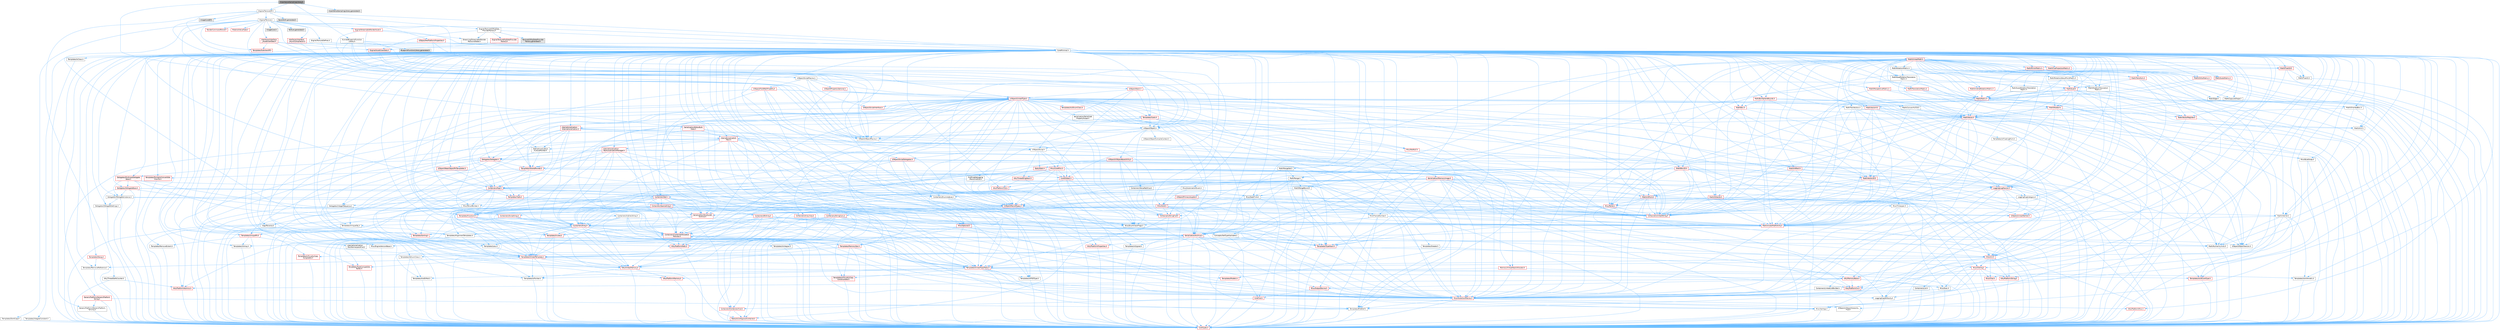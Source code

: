 digraph "ImportanceSamplingLibrary.h"
{
 // INTERACTIVE_SVG=YES
 // LATEX_PDF_SIZE
  bgcolor="transparent";
  edge [fontname=Helvetica,fontsize=10,labelfontname=Helvetica,labelfontsize=10];
  node [fontname=Helvetica,fontsize=10,shape=box,height=0.2,width=0.4];
  Node1 [id="Node000001",label="ImportanceSamplingLibrary.h",height=0.2,width=0.4,color="gray40", fillcolor="grey60", style="filled", fontcolor="black",tooltip=" "];
  Node1 -> Node2 [id="edge1_Node000001_Node000002",color="steelblue1",style="solid",tooltip=" "];
  Node2 [id="Node000002",label="UObject/ObjectMacros.h",height=0.2,width=0.4,color="grey40", fillcolor="white", style="filled",URL="$d8/d8d/ObjectMacros_8h.html",tooltip=" "];
  Node2 -> Node3 [id="edge2_Node000002_Node000003",color="steelblue1",style="solid",tooltip=" "];
  Node3 [id="Node000003",label="Misc/EnumClassFlags.h",height=0.2,width=0.4,color="grey40", fillcolor="white", style="filled",URL="$d8/de7/EnumClassFlags_8h.html",tooltip=" "];
  Node2 -> Node4 [id="edge3_Node000002_Node000004",color="steelblue1",style="solid",tooltip=" "];
  Node4 [id="Node000004",label="UObject/Script.h",height=0.2,width=0.4,color="grey40", fillcolor="white", style="filled",URL="$de/dc6/Script_8h.html",tooltip=" "];
  Node4 -> Node5 [id="edge4_Node000004_Node000005",color="steelblue1",style="solid",tooltip=" "];
  Node5 [id="Node000005",label="Delegates/Delegate.h",height=0.2,width=0.4,color="red", fillcolor="#FFF0F0", style="filled",URL="$d4/d80/Delegate_8h.html",tooltip=" "];
  Node5 -> Node6 [id="edge5_Node000005_Node000006",color="steelblue1",style="solid",tooltip=" "];
  Node6 [id="Node000006",label="CoreTypes.h",height=0.2,width=0.4,color="red", fillcolor="#FFF0F0", style="filled",URL="$dc/dec/CoreTypes_8h.html",tooltip=" "];
  Node5 -> Node20 [id="edge6_Node000005_Node000020",color="steelblue1",style="solid",tooltip=" "];
  Node20 [id="Node000020",label="Misc/AssertionMacros.h",height=0.2,width=0.4,color="red", fillcolor="#FFF0F0", style="filled",URL="$d0/dfa/AssertionMacros_8h.html",tooltip=" "];
  Node20 -> Node6 [id="edge7_Node000020_Node000006",color="steelblue1",style="solid",tooltip=" "];
  Node20 -> Node21 [id="edge8_Node000020_Node000021",color="steelblue1",style="solid",tooltip=" "];
  Node21 [id="Node000021",label="HAL/PlatformMisc.h",height=0.2,width=0.4,color="red", fillcolor="#FFF0F0", style="filled",URL="$d0/df5/PlatformMisc_8h.html",tooltip=" "];
  Node21 -> Node6 [id="edge9_Node000021_Node000006",color="steelblue1",style="solid",tooltip=" "];
  Node20 -> Node56 [id="edge10_Node000020_Node000056",color="steelblue1",style="solid",tooltip=" "];
  Node56 [id="Node000056",label="Templates/EnableIf.h",height=0.2,width=0.4,color="grey40", fillcolor="white", style="filled",URL="$d7/d60/EnableIf_8h.html",tooltip=" "];
  Node56 -> Node6 [id="edge11_Node000056_Node000006",color="steelblue1",style="solid",tooltip=" "];
  Node20 -> Node62 [id="edge12_Node000020_Node000062",color="steelblue1",style="solid",tooltip=" "];
  Node62 [id="Node000062",label="Misc/VarArgs.h",height=0.2,width=0.4,color="grey40", fillcolor="white", style="filled",URL="$d5/d6f/VarArgs_8h.html",tooltip=" "];
  Node62 -> Node6 [id="edge13_Node000062_Node000006",color="steelblue1",style="solid",tooltip=" "];
  Node5 -> Node70 [id="edge14_Node000005_Node000070",color="steelblue1",style="solid",tooltip=" "];
  Node70 [id="Node000070",label="UObject/NameTypes.h",height=0.2,width=0.4,color="red", fillcolor="#FFF0F0", style="filled",URL="$d6/d35/NameTypes_8h.html",tooltip=" "];
  Node70 -> Node6 [id="edge15_Node000070_Node000006",color="steelblue1",style="solid",tooltip=" "];
  Node70 -> Node20 [id="edge16_Node000070_Node000020",color="steelblue1",style="solid",tooltip=" "];
  Node70 -> Node71 [id="edge17_Node000070_Node000071",color="steelblue1",style="solid",tooltip=" "];
  Node71 [id="Node000071",label="HAL/UnrealMemory.h",height=0.2,width=0.4,color="red", fillcolor="#FFF0F0", style="filled",URL="$d9/d96/UnrealMemory_8h.html",tooltip=" "];
  Node71 -> Node6 [id="edge18_Node000071_Node000006",color="steelblue1",style="solid",tooltip=" "];
  Node71 -> Node75 [id="edge19_Node000071_Node000075",color="steelblue1",style="solid",tooltip=" "];
  Node75 [id="Node000075",label="HAL/MemoryBase.h",height=0.2,width=0.4,color="red", fillcolor="#FFF0F0", style="filled",URL="$d6/d9f/MemoryBase_8h.html",tooltip=" "];
  Node75 -> Node6 [id="edge20_Node000075_Node000006",color="steelblue1",style="solid",tooltip=" "];
  Node75 -> Node49 [id="edge21_Node000075_Node000049",color="steelblue1",style="solid",tooltip=" "];
  Node49 [id="Node000049",label="HAL/PlatformAtomics.h",height=0.2,width=0.4,color="red", fillcolor="#FFF0F0", style="filled",URL="$d3/d36/PlatformAtomics_8h.html",tooltip=" "];
  Node49 -> Node6 [id="edge22_Node000049_Node000006",color="steelblue1",style="solid",tooltip=" "];
  Node75 -> Node33 [id="edge23_Node000075_Node000033",color="steelblue1",style="solid",tooltip=" "];
  Node33 [id="Node000033",label="HAL/PlatformCrt.h",height=0.2,width=0.4,color="red", fillcolor="#FFF0F0", style="filled",URL="$d8/d75/PlatformCrt_8h.html",tooltip=" "];
  Node75 -> Node76 [id="edge24_Node000075_Node000076",color="steelblue1",style="solid",tooltip=" "];
  Node76 [id="Node000076",label="Misc/Exec.h",height=0.2,width=0.4,color="grey40", fillcolor="white", style="filled",URL="$de/ddb/Exec_8h.html",tooltip=" "];
  Node76 -> Node6 [id="edge25_Node000076_Node000006",color="steelblue1",style="solid",tooltip=" "];
  Node76 -> Node20 [id="edge26_Node000076_Node000020",color="steelblue1",style="solid",tooltip=" "];
  Node75 -> Node77 [id="edge27_Node000075_Node000077",color="steelblue1",style="solid",tooltip=" "];
  Node77 [id="Node000077",label="Misc/OutputDevice.h",height=0.2,width=0.4,color="red", fillcolor="#FFF0F0", style="filled",URL="$d7/d32/OutputDevice_8h.html",tooltip=" "];
  Node77 -> Node28 [id="edge28_Node000077_Node000028",color="steelblue1",style="solid",tooltip=" "];
  Node28 [id="Node000028",label="CoreFwd.h",height=0.2,width=0.4,color="red", fillcolor="#FFF0F0", style="filled",URL="$d1/d1e/CoreFwd_8h.html",tooltip=" "];
  Node28 -> Node6 [id="edge29_Node000028_Node000006",color="steelblue1",style="solid",tooltip=" "];
  Node28 -> Node29 [id="edge30_Node000028_Node000029",color="steelblue1",style="solid",tooltip=" "];
  Node29 [id="Node000029",label="Containers/ContainersFwd.h",height=0.2,width=0.4,color="red", fillcolor="#FFF0F0", style="filled",URL="$d4/d0a/ContainersFwd_8h.html",tooltip=" "];
  Node29 -> Node6 [id="edge31_Node000029_Node000006",color="steelblue1",style="solid",tooltip=" "];
  Node29 -> Node26 [id="edge32_Node000029_Node000026",color="steelblue1",style="solid",tooltip=" "];
  Node26 [id="Node000026",label="Traits/IsContiguousContainer.h",height=0.2,width=0.4,color="red", fillcolor="#FFF0F0", style="filled",URL="$d5/d3c/IsContiguousContainer_8h.html",tooltip=" "];
  Node26 -> Node6 [id="edge33_Node000026_Node000006",color="steelblue1",style="solid",tooltip=" "];
  Node28 -> Node31 [id="edge34_Node000028_Node000031",color="steelblue1",style="solid",tooltip=" "];
  Node31 [id="Node000031",label="UObject/UObjectHierarchy\lFwd.h",height=0.2,width=0.4,color="grey40", fillcolor="white", style="filled",URL="$d3/d13/UObjectHierarchyFwd_8h.html",tooltip=" "];
  Node77 -> Node6 [id="edge35_Node000077_Node000006",color="steelblue1",style="solid",tooltip=" "];
  Node77 -> Node78 [id="edge36_Node000077_Node000078",color="steelblue1",style="solid",tooltip=" "];
  Node78 [id="Node000078",label="Logging/LogVerbosity.h",height=0.2,width=0.4,color="grey40", fillcolor="white", style="filled",URL="$d2/d8f/LogVerbosity_8h.html",tooltip=" "];
  Node78 -> Node6 [id="edge37_Node000078_Node000006",color="steelblue1",style="solid",tooltip=" "];
  Node77 -> Node62 [id="edge38_Node000077_Node000062",color="steelblue1",style="solid",tooltip=" "];
  Node71 -> Node88 [id="edge39_Node000071_Node000088",color="steelblue1",style="solid",tooltip=" "];
  Node88 [id="Node000088",label="HAL/PlatformMemory.h",height=0.2,width=0.4,color="red", fillcolor="#FFF0F0", style="filled",URL="$de/d68/PlatformMemory_8h.html",tooltip=" "];
  Node88 -> Node6 [id="edge40_Node000088_Node000006",color="steelblue1",style="solid",tooltip=" "];
  Node71 -> Node91 [id="edge41_Node000071_Node000091",color="steelblue1",style="solid",tooltip=" "];
  Node91 [id="Node000091",label="Templates/IsPointer.h",height=0.2,width=0.4,color="grey40", fillcolor="white", style="filled",URL="$d7/d05/IsPointer_8h.html",tooltip=" "];
  Node91 -> Node6 [id="edge42_Node000091_Node000006",color="steelblue1",style="solid",tooltip=" "];
  Node70 -> Node92 [id="edge43_Node000070_Node000092",color="steelblue1",style="solid",tooltip=" "];
  Node92 [id="Node000092",label="Templates/UnrealTypeTraits.h",height=0.2,width=0.4,color="red", fillcolor="#FFF0F0", style="filled",URL="$d2/d2d/UnrealTypeTraits_8h.html",tooltip=" "];
  Node92 -> Node6 [id="edge44_Node000092_Node000006",color="steelblue1",style="solid",tooltip=" "];
  Node92 -> Node91 [id="edge45_Node000092_Node000091",color="steelblue1",style="solid",tooltip=" "];
  Node92 -> Node20 [id="edge46_Node000092_Node000020",color="steelblue1",style="solid",tooltip=" "];
  Node92 -> Node84 [id="edge47_Node000092_Node000084",color="steelblue1",style="solid",tooltip=" "];
  Node84 [id="Node000084",label="Templates/AndOrNot.h",height=0.2,width=0.4,color="grey40", fillcolor="white", style="filled",URL="$db/d0a/AndOrNot_8h.html",tooltip=" "];
  Node84 -> Node6 [id="edge48_Node000084_Node000006",color="steelblue1",style="solid",tooltip=" "];
  Node92 -> Node56 [id="edge49_Node000092_Node000056",color="steelblue1",style="solid",tooltip=" "];
  Node92 -> Node93 [id="edge50_Node000092_Node000093",color="steelblue1",style="solid",tooltip=" "];
  Node93 [id="Node000093",label="Templates/IsArithmetic.h",height=0.2,width=0.4,color="grey40", fillcolor="white", style="filled",URL="$d2/d5d/IsArithmetic_8h.html",tooltip=" "];
  Node93 -> Node6 [id="edge51_Node000093_Node000006",color="steelblue1",style="solid",tooltip=" "];
  Node92 -> Node94 [id="edge52_Node000092_Node000094",color="steelblue1",style="solid",tooltip=" "];
  Node94 [id="Node000094",label="Templates/Models.h",height=0.2,width=0.4,color="red", fillcolor="#FFF0F0", style="filled",URL="$d3/d0c/Models_8h.html",tooltip=" "];
  Node92 -> Node95 [id="edge53_Node000092_Node000095",color="steelblue1",style="solid",tooltip=" "];
  Node95 [id="Node000095",label="Templates/IsPODType.h",height=0.2,width=0.4,color="grey40", fillcolor="white", style="filled",URL="$d7/db1/IsPODType_8h.html",tooltip=" "];
  Node95 -> Node6 [id="edge54_Node000095_Node000006",color="steelblue1",style="solid",tooltip=" "];
  Node92 -> Node96 [id="edge55_Node000092_Node000096",color="steelblue1",style="solid",tooltip=" "];
  Node96 [id="Node000096",label="Templates/IsUECoreType.h",height=0.2,width=0.4,color="red", fillcolor="#FFF0F0", style="filled",URL="$d1/db8/IsUECoreType_8h.html",tooltip=" "];
  Node96 -> Node6 [id="edge56_Node000096_Node000006",color="steelblue1",style="solid",tooltip=" "];
  Node92 -> Node85 [id="edge57_Node000092_Node000085",color="steelblue1",style="solid",tooltip=" "];
  Node85 [id="Node000085",label="Templates/IsTriviallyCopy\lConstructible.h",height=0.2,width=0.4,color="red", fillcolor="#FFF0F0", style="filled",URL="$d3/d78/IsTriviallyCopyConstructible_8h.html",tooltip=" "];
  Node85 -> Node6 [id="edge58_Node000085_Node000006",color="steelblue1",style="solid",tooltip=" "];
  Node70 -> Node97 [id="edge59_Node000070_Node000097",color="steelblue1",style="solid",tooltip=" "];
  Node97 [id="Node000097",label="Templates/UnrealTemplate.h",height=0.2,width=0.4,color="red", fillcolor="#FFF0F0", style="filled",URL="$d4/d24/UnrealTemplate_8h.html",tooltip=" "];
  Node97 -> Node6 [id="edge60_Node000097_Node000006",color="steelblue1",style="solid",tooltip=" "];
  Node97 -> Node91 [id="edge61_Node000097_Node000091",color="steelblue1",style="solid",tooltip=" "];
  Node97 -> Node71 [id="edge62_Node000097_Node000071",color="steelblue1",style="solid",tooltip=" "];
  Node97 -> Node92 [id="edge63_Node000097_Node000092",color="steelblue1",style="solid",tooltip=" "];
  Node97 -> Node100 [id="edge64_Node000097_Node000100",color="steelblue1",style="solid",tooltip=" "];
  Node100 [id="Node000100",label="Templates/RemoveReference.h",height=0.2,width=0.4,color="grey40", fillcolor="white", style="filled",URL="$da/dbe/RemoveReference_8h.html",tooltip=" "];
  Node100 -> Node6 [id="edge65_Node000100_Node000006",color="steelblue1",style="solid",tooltip=" "];
  Node97 -> Node101 [id="edge66_Node000097_Node000101",color="steelblue1",style="solid",tooltip=" "];
  Node101 [id="Node000101",label="Templates/TypeCompatible\lBytes.h",height=0.2,width=0.4,color="red", fillcolor="#FFF0F0", style="filled",URL="$df/d0a/TypeCompatibleBytes_8h.html",tooltip=" "];
  Node101 -> Node6 [id="edge67_Node000101_Node000006",color="steelblue1",style="solid",tooltip=" "];
  Node97 -> Node26 [id="edge68_Node000097_Node000026",color="steelblue1",style="solid",tooltip=" "];
  Node70 -> Node103 [id="edge69_Node000070_Node000103",color="steelblue1",style="solid",tooltip=" "];
  Node103 [id="Node000103",label="Containers/UnrealString.h",height=0.2,width=0.4,color="red", fillcolor="#FFF0F0", style="filled",URL="$d5/dba/UnrealString_8h.html",tooltip=" "];
  Node70 -> Node110 [id="edge70_Node000070_Node000110",color="steelblue1",style="solid",tooltip=" "];
  Node110 [id="Node000110",label="Containers/StringConv.h",height=0.2,width=0.4,color="red", fillcolor="#FFF0F0", style="filled",URL="$d3/ddf/StringConv_8h.html",tooltip=" "];
  Node110 -> Node6 [id="edge71_Node000110_Node000006",color="steelblue1",style="solid",tooltip=" "];
  Node110 -> Node20 [id="edge72_Node000110_Node000020",color="steelblue1",style="solid",tooltip=" "];
  Node110 -> Node111 [id="edge73_Node000110_Node000111",color="steelblue1",style="solid",tooltip=" "];
  Node111 [id="Node000111",label="Containers/ContainerAllocation\lPolicies.h",height=0.2,width=0.4,color="red", fillcolor="#FFF0F0", style="filled",URL="$d7/dff/ContainerAllocationPolicies_8h.html",tooltip=" "];
  Node111 -> Node6 [id="edge74_Node000111_Node000006",color="steelblue1",style="solid",tooltip=" "];
  Node111 -> Node111 [id="edge75_Node000111_Node000111",color="steelblue1",style="solid",tooltip=" "];
  Node111 -> Node113 [id="edge76_Node000111_Node000113",color="steelblue1",style="solid",tooltip=" "];
  Node113 [id="Node000113",label="HAL/PlatformMath.h",height=0.2,width=0.4,color="red", fillcolor="#FFF0F0", style="filled",URL="$dc/d53/PlatformMath_8h.html",tooltip=" "];
  Node113 -> Node6 [id="edge77_Node000113_Node000006",color="steelblue1",style="solid",tooltip=" "];
  Node111 -> Node71 [id="edge78_Node000111_Node000071",color="steelblue1",style="solid",tooltip=" "];
  Node111 -> Node43 [id="edge79_Node000111_Node000043",color="steelblue1",style="solid",tooltip=" "];
  Node43 [id="Node000043",label="Math/NumericLimits.h",height=0.2,width=0.4,color="grey40", fillcolor="white", style="filled",URL="$df/d1b/NumericLimits_8h.html",tooltip=" "];
  Node43 -> Node6 [id="edge80_Node000043_Node000006",color="steelblue1",style="solid",tooltip=" "];
  Node111 -> Node20 [id="edge81_Node000111_Node000020",color="steelblue1",style="solid",tooltip=" "];
  Node111 -> Node122 [id="edge82_Node000111_Node000122",color="steelblue1",style="solid",tooltip=" "];
  Node122 [id="Node000122",label="Templates/MemoryOps.h",height=0.2,width=0.4,color="red", fillcolor="#FFF0F0", style="filled",URL="$db/dea/MemoryOps_8h.html",tooltip=" "];
  Node122 -> Node6 [id="edge83_Node000122_Node000006",color="steelblue1",style="solid",tooltip=" "];
  Node122 -> Node71 [id="edge84_Node000122_Node000071",color="steelblue1",style="solid",tooltip=" "];
  Node122 -> Node86 [id="edge85_Node000122_Node000086",color="steelblue1",style="solid",tooltip=" "];
  Node86 [id="Node000086",label="Templates/IsTriviallyCopy\lAssignable.h",height=0.2,width=0.4,color="red", fillcolor="#FFF0F0", style="filled",URL="$d2/df2/IsTriviallyCopyAssignable_8h.html",tooltip=" "];
  Node86 -> Node6 [id="edge86_Node000086_Node000006",color="steelblue1",style="solid",tooltip=" "];
  Node122 -> Node85 [id="edge87_Node000122_Node000085",color="steelblue1",style="solid",tooltip=" "];
  Node122 -> Node92 [id="edge88_Node000122_Node000092",color="steelblue1",style="solid",tooltip=" "];
  Node111 -> Node101 [id="edge89_Node000111_Node000101",color="steelblue1",style="solid",tooltip=" "];
  Node110 -> Node123 [id="edge90_Node000110_Node000123",color="steelblue1",style="solid",tooltip=" "];
  Node123 [id="Node000123",label="Containers/Array.h",height=0.2,width=0.4,color="red", fillcolor="#FFF0F0", style="filled",URL="$df/dd0/Array_8h.html",tooltip=" "];
  Node123 -> Node6 [id="edge91_Node000123_Node000006",color="steelblue1",style="solid",tooltip=" "];
  Node123 -> Node20 [id="edge92_Node000123_Node000020",color="steelblue1",style="solid",tooltip=" "];
  Node123 -> Node71 [id="edge93_Node000123_Node000071",color="steelblue1",style="solid",tooltip=" "];
  Node123 -> Node92 [id="edge94_Node000123_Node000092",color="steelblue1",style="solid",tooltip=" "];
  Node123 -> Node97 [id="edge95_Node000123_Node000097",color="steelblue1",style="solid",tooltip=" "];
  Node123 -> Node111 [id="edge96_Node000123_Node000111",color="steelblue1",style="solid",tooltip=" "];
  Node123 -> Node130 [id="edge97_Node000123_Node000130",color="steelblue1",style="solid",tooltip=" "];
  Node130 [id="Node000130",label="Serialization/Archive.h",height=0.2,width=0.4,color="red", fillcolor="#FFF0F0", style="filled",URL="$d7/d3b/Archive_8h.html",tooltip=" "];
  Node130 -> Node28 [id="edge98_Node000130_Node000028",color="steelblue1",style="solid",tooltip=" "];
  Node130 -> Node6 [id="edge99_Node000130_Node000006",color="steelblue1",style="solid",tooltip=" "];
  Node130 -> Node131 [id="edge100_Node000130_Node000131",color="steelblue1",style="solid",tooltip=" "];
  Node131 [id="Node000131",label="HAL/PlatformProperties.h",height=0.2,width=0.4,color="red", fillcolor="#FFF0F0", style="filled",URL="$d9/db0/PlatformProperties_8h.html",tooltip=" "];
  Node131 -> Node6 [id="edge101_Node000131_Node000006",color="steelblue1",style="solid",tooltip=" "];
  Node130 -> Node134 [id="edge102_Node000130_Node000134",color="steelblue1",style="solid",tooltip=" "];
  Node134 [id="Node000134",label="Internationalization\l/TextNamespaceFwd.h",height=0.2,width=0.4,color="grey40", fillcolor="white", style="filled",URL="$d8/d97/TextNamespaceFwd_8h.html",tooltip=" "];
  Node134 -> Node6 [id="edge103_Node000134_Node000006",color="steelblue1",style="solid",tooltip=" "];
  Node130 -> Node20 [id="edge104_Node000130_Node000020",color="steelblue1",style="solid",tooltip=" "];
  Node130 -> Node135 [id="edge105_Node000130_Node000135",color="steelblue1",style="solid",tooltip=" "];
  Node135 [id="Node000135",label="Misc/EngineVersionBase.h",height=0.2,width=0.4,color="grey40", fillcolor="white", style="filled",URL="$d5/d2b/EngineVersionBase_8h.html",tooltip=" "];
  Node135 -> Node6 [id="edge106_Node000135_Node000006",color="steelblue1",style="solid",tooltip=" "];
  Node130 -> Node62 [id="edge107_Node000130_Node000062",color="steelblue1",style="solid",tooltip=" "];
  Node130 -> Node56 [id="edge108_Node000130_Node000056",color="steelblue1",style="solid",tooltip=" "];
  Node130 -> Node138 [id="edge109_Node000130_Node000138",color="steelblue1",style="solid",tooltip=" "];
  Node138 [id="Node000138",label="Templates/IsEnumClass.h",height=0.2,width=0.4,color="grey40", fillcolor="white", style="filled",URL="$d7/d15/IsEnumClass_8h.html",tooltip=" "];
  Node138 -> Node6 [id="edge110_Node000138_Node000006",color="steelblue1",style="solid",tooltip=" "];
  Node138 -> Node84 [id="edge111_Node000138_Node000084",color="steelblue1",style="solid",tooltip=" "];
  Node130 -> Node118 [id="edge112_Node000130_Node000118",color="steelblue1",style="solid",tooltip=" "];
  Node118 [id="Node000118",label="Templates/IsSigned.h",height=0.2,width=0.4,color="grey40", fillcolor="white", style="filled",URL="$d8/dd8/IsSigned_8h.html",tooltip=" "];
  Node118 -> Node6 [id="edge113_Node000118_Node000006",color="steelblue1",style="solid",tooltip=" "];
  Node130 -> Node97 [id="edge114_Node000130_Node000097",color="steelblue1",style="solid",tooltip=" "];
  Node130 -> Node139 [id="edge115_Node000130_Node000139",color="steelblue1",style="solid",tooltip=" "];
  Node139 [id="Node000139",label="UObject/ObjectVersion.h",height=0.2,width=0.4,color="grey40", fillcolor="white", style="filled",URL="$da/d63/ObjectVersion_8h.html",tooltip=" "];
  Node139 -> Node6 [id="edge116_Node000139_Node000006",color="steelblue1",style="solid",tooltip=" "];
  Node123 -> Node167 [id="edge117_Node000123_Node000167",color="steelblue1",style="solid",tooltip=" "];
  Node167 [id="Node000167",label="Concepts/GetTypeHashable.h",height=0.2,width=0.4,color="grey40", fillcolor="white", style="filled",URL="$d3/da2/GetTypeHashable_8h.html",tooltip=" "];
  Node167 -> Node6 [id="edge118_Node000167_Node000006",color="steelblue1",style="solid",tooltip=" "];
  Node167 -> Node145 [id="edge119_Node000167_Node000145",color="steelblue1",style="solid",tooltip=" "];
  Node145 [id="Node000145",label="Templates/TypeHash.h",height=0.2,width=0.4,color="red", fillcolor="#FFF0F0", style="filled",URL="$d1/d62/TypeHash_8h.html",tooltip=" "];
  Node145 -> Node6 [id="edge120_Node000145_Node000006",color="steelblue1",style="solid",tooltip=" "];
  Node145 -> Node146 [id="edge121_Node000145_Node000146",color="steelblue1",style="solid",tooltip=" "];
  Node146 [id="Node000146",label="Misc/Crc.h",height=0.2,width=0.4,color="red", fillcolor="#FFF0F0", style="filled",URL="$d4/dd2/Crc_8h.html",tooltip=" "];
  Node146 -> Node6 [id="edge122_Node000146_Node000006",color="steelblue1",style="solid",tooltip=" "];
  Node146 -> Node73 [id="edge123_Node000146_Node000073",color="steelblue1",style="solid",tooltip=" "];
  Node73 [id="Node000073",label="HAL/PlatformString.h",height=0.2,width=0.4,color="red", fillcolor="#FFF0F0", style="filled",URL="$db/db5/PlatformString_8h.html",tooltip=" "];
  Node73 -> Node6 [id="edge124_Node000073_Node000006",color="steelblue1",style="solid",tooltip=" "];
  Node146 -> Node20 [id="edge125_Node000146_Node000020",color="steelblue1",style="solid",tooltip=" "];
  Node146 -> Node147 [id="edge126_Node000146_Node000147",color="steelblue1",style="solid",tooltip=" "];
  Node147 [id="Node000147",label="Misc/CString.h",height=0.2,width=0.4,color="red", fillcolor="#FFF0F0", style="filled",URL="$d2/d49/CString_8h.html",tooltip=" "];
  Node147 -> Node6 [id="edge127_Node000147_Node000006",color="steelblue1",style="solid",tooltip=" "];
  Node147 -> Node33 [id="edge128_Node000147_Node000033",color="steelblue1",style="solid",tooltip=" "];
  Node147 -> Node73 [id="edge129_Node000147_Node000073",color="steelblue1",style="solid",tooltip=" "];
  Node147 -> Node20 [id="edge130_Node000147_Node000020",color="steelblue1",style="solid",tooltip=" "];
  Node147 -> Node148 [id="edge131_Node000147_Node000148",color="steelblue1",style="solid",tooltip=" "];
  Node148 [id="Node000148",label="Misc/Char.h",height=0.2,width=0.4,color="red", fillcolor="#FFF0F0", style="filled",URL="$d0/d58/Char_8h.html",tooltip=" "];
  Node148 -> Node6 [id="edge132_Node000148_Node000006",color="steelblue1",style="solid",tooltip=" "];
  Node147 -> Node62 [id="edge133_Node000147_Node000062",color="steelblue1",style="solid",tooltip=" "];
  Node146 -> Node148 [id="edge134_Node000146_Node000148",color="steelblue1",style="solid",tooltip=" "];
  Node146 -> Node92 [id="edge135_Node000146_Node000092",color="steelblue1",style="solid",tooltip=" "];
  Node123 -> Node156 [id="edge136_Node000123_Node000156",color="steelblue1",style="solid",tooltip=" "];
  Node156 [id="Node000156",label="Templates/Invoke.h",height=0.2,width=0.4,color="red", fillcolor="#FFF0F0", style="filled",URL="$d7/deb/Invoke_8h.html",tooltip=" "];
  Node156 -> Node6 [id="edge137_Node000156_Node000006",color="steelblue1",style="solid",tooltip=" "];
  Node156 -> Node97 [id="edge138_Node000156_Node000097",color="steelblue1",style="solid",tooltip=" "];
  Node123 -> Node161 [id="edge139_Node000123_Node000161",color="steelblue1",style="solid",tooltip=" "];
  Node161 [id="Node000161",label="Templates/Less.h",height=0.2,width=0.4,color="grey40", fillcolor="white", style="filled",URL="$de/dc8/Less_8h.html",tooltip=" "];
  Node161 -> Node6 [id="edge140_Node000161_Node000006",color="steelblue1",style="solid",tooltip=" "];
  Node161 -> Node97 [id="edge141_Node000161_Node000097",color="steelblue1",style="solid",tooltip=" "];
  Node123 -> Node169 [id="edge142_Node000123_Node000169",color="steelblue1",style="solid",tooltip=" "];
  Node169 [id="Node000169",label="Templates/Sorting.h",height=0.2,width=0.4,color="red", fillcolor="#FFF0F0", style="filled",URL="$d3/d9e/Sorting_8h.html",tooltip=" "];
  Node169 -> Node6 [id="edge143_Node000169_Node000006",color="steelblue1",style="solid",tooltip=" "];
  Node169 -> Node113 [id="edge144_Node000169_Node000113",color="steelblue1",style="solid",tooltip=" "];
  Node169 -> Node161 [id="edge145_Node000169_Node000161",color="steelblue1",style="solid",tooltip=" "];
  Node123 -> Node173 [id="edge146_Node000123_Node000173",color="steelblue1",style="solid",tooltip=" "];
  Node173 [id="Node000173",label="Templates/AlignmentTemplates.h",height=0.2,width=0.4,color="grey40", fillcolor="white", style="filled",URL="$dd/d32/AlignmentTemplates_8h.html",tooltip=" "];
  Node173 -> Node6 [id="edge147_Node000173_Node000006",color="steelblue1",style="solid",tooltip=" "];
  Node173 -> Node82 [id="edge148_Node000173_Node000082",color="steelblue1",style="solid",tooltip=" "];
  Node82 [id="Node000082",label="Templates/IsIntegral.h",height=0.2,width=0.4,color="grey40", fillcolor="white", style="filled",URL="$da/d64/IsIntegral_8h.html",tooltip=" "];
  Node82 -> Node6 [id="edge149_Node000082_Node000006",color="steelblue1",style="solid",tooltip=" "];
  Node173 -> Node91 [id="edge150_Node000173_Node000091",color="steelblue1",style="solid",tooltip=" "];
  Node110 -> Node147 [id="edge151_Node000110_Node000147",color="steelblue1",style="solid",tooltip=" "];
  Node110 -> Node174 [id="edge152_Node000110_Node000174",color="steelblue1",style="solid",tooltip=" "];
  Node174 [id="Node000174",label="Templates/IsArray.h",height=0.2,width=0.4,color="grey40", fillcolor="white", style="filled",URL="$d8/d8d/IsArray_8h.html",tooltip=" "];
  Node174 -> Node6 [id="edge153_Node000174_Node000006",color="steelblue1",style="solid",tooltip=" "];
  Node110 -> Node97 [id="edge154_Node000110_Node000097",color="steelblue1",style="solid",tooltip=" "];
  Node110 -> Node92 [id="edge155_Node000110_Node000092",color="steelblue1",style="solid",tooltip=" "];
  Node110 -> Node26 [id="edge156_Node000110_Node000026",color="steelblue1",style="solid",tooltip=" "];
  Node70 -> Node23 [id="edge157_Node000070_Node000023",color="steelblue1",style="solid",tooltip=" "];
  Node23 [id="Node000023",label="Containers/StringFwd.h",height=0.2,width=0.4,color="red", fillcolor="#FFF0F0", style="filled",URL="$df/d37/StringFwd_8h.html",tooltip=" "];
  Node23 -> Node6 [id="edge158_Node000023_Node000006",color="steelblue1",style="solid",tooltip=" "];
  Node23 -> Node26 [id="edge159_Node000023_Node000026",color="steelblue1",style="solid",tooltip=" "];
  Node70 -> Node175 [id="edge160_Node000070_Node000175",color="steelblue1",style="solid",tooltip=" "];
  Node175 [id="Node000175",label="UObject/UnrealNames.h",height=0.2,width=0.4,color="red", fillcolor="#FFF0F0", style="filled",URL="$d8/db1/UnrealNames_8h.html",tooltip=" "];
  Node175 -> Node6 [id="edge161_Node000175_Node000006",color="steelblue1",style="solid",tooltip=" "];
  Node5 -> Node183 [id="edge162_Node000005_Node000183",color="steelblue1",style="solid",tooltip=" "];
  Node183 [id="Node000183",label="Templates/SharedPointer.h",height=0.2,width=0.4,color="red", fillcolor="#FFF0F0", style="filled",URL="$d2/d17/SharedPointer_8h.html",tooltip=" "];
  Node183 -> Node6 [id="edge163_Node000183_Node000006",color="steelblue1",style="solid",tooltip=" "];
  Node183 -> Node184 [id="edge164_Node000183_Node000184",color="steelblue1",style="solid",tooltip=" "];
  Node184 [id="Node000184",label="Templates/PointerIsConvertible\lFromTo.h",height=0.2,width=0.4,color="red", fillcolor="#FFF0F0", style="filled",URL="$d6/d65/PointerIsConvertibleFromTo_8h.html",tooltip=" "];
  Node184 -> Node6 [id="edge165_Node000184_Node000006",color="steelblue1",style="solid",tooltip=" "];
  Node183 -> Node20 [id="edge166_Node000183_Node000020",color="steelblue1",style="solid",tooltip=" "];
  Node183 -> Node71 [id="edge167_Node000183_Node000071",color="steelblue1",style="solid",tooltip=" "];
  Node183 -> Node123 [id="edge168_Node000183_Node000123",color="steelblue1",style="solid",tooltip=" "];
  Node183 -> Node185 [id="edge169_Node000183_Node000185",color="steelblue1",style="solid",tooltip=" "];
  Node185 [id="Node000185",label="Containers/Map.h",height=0.2,width=0.4,color="red", fillcolor="#FFF0F0", style="filled",URL="$df/d79/Map_8h.html",tooltip=" "];
  Node185 -> Node6 [id="edge170_Node000185_Node000006",color="steelblue1",style="solid",tooltip=" "];
  Node185 -> Node186 [id="edge171_Node000185_Node000186",color="steelblue1",style="solid",tooltip=" "];
  Node186 [id="Node000186",label="Algo/Reverse.h",height=0.2,width=0.4,color="grey40", fillcolor="white", style="filled",URL="$d5/d93/Reverse_8h.html",tooltip=" "];
  Node186 -> Node6 [id="edge172_Node000186_Node000006",color="steelblue1",style="solid",tooltip=" "];
  Node186 -> Node97 [id="edge173_Node000186_Node000097",color="steelblue1",style="solid",tooltip=" "];
  Node185 -> Node187 [id="edge174_Node000185_Node000187",color="steelblue1",style="solid",tooltip=" "];
  Node187 [id="Node000187",label="Containers/Set.h",height=0.2,width=0.4,color="red", fillcolor="#FFF0F0", style="filled",URL="$d4/d45/Set_8h.html",tooltip=" "];
  Node187 -> Node111 [id="edge175_Node000187_Node000111",color="steelblue1",style="solid",tooltip=" "];
  Node187 -> Node189 [id="edge176_Node000187_Node000189",color="steelblue1",style="solid",tooltip=" "];
  Node189 [id="Node000189",label="Containers/SparseArray.h",height=0.2,width=0.4,color="red", fillcolor="#FFF0F0", style="filled",URL="$d5/dbf/SparseArray_8h.html",tooltip=" "];
  Node189 -> Node6 [id="edge177_Node000189_Node000006",color="steelblue1",style="solid",tooltip=" "];
  Node189 -> Node20 [id="edge178_Node000189_Node000020",color="steelblue1",style="solid",tooltip=" "];
  Node189 -> Node71 [id="edge179_Node000189_Node000071",color="steelblue1",style="solid",tooltip=" "];
  Node189 -> Node92 [id="edge180_Node000189_Node000092",color="steelblue1",style="solid",tooltip=" "];
  Node189 -> Node97 [id="edge181_Node000189_Node000097",color="steelblue1",style="solid",tooltip=" "];
  Node189 -> Node111 [id="edge182_Node000189_Node000111",color="steelblue1",style="solid",tooltip=" "];
  Node189 -> Node161 [id="edge183_Node000189_Node000161",color="steelblue1",style="solid",tooltip=" "];
  Node189 -> Node123 [id="edge184_Node000189_Node000123",color="steelblue1",style="solid",tooltip=" "];
  Node189 -> Node172 [id="edge185_Node000189_Node000172",color="steelblue1",style="solid",tooltip=" "];
  Node172 [id="Node000172",label="Math/UnrealMathUtility.h",height=0.2,width=0.4,color="red", fillcolor="#FFF0F0", style="filled",URL="$db/db8/UnrealMathUtility_8h.html",tooltip=" "];
  Node172 -> Node6 [id="edge186_Node000172_Node000006",color="steelblue1",style="solid",tooltip=" "];
  Node172 -> Node20 [id="edge187_Node000172_Node000020",color="steelblue1",style="solid",tooltip=" "];
  Node172 -> Node113 [id="edge188_Node000172_Node000113",color="steelblue1",style="solid",tooltip=" "];
  Node189 -> Node190 [id="edge189_Node000189_Node000190",color="steelblue1",style="solid",tooltip=" "];
  Node190 [id="Node000190",label="Containers/ScriptArray.h",height=0.2,width=0.4,color="red", fillcolor="#FFF0F0", style="filled",URL="$dc/daf/ScriptArray_8h.html",tooltip=" "];
  Node190 -> Node6 [id="edge190_Node000190_Node000006",color="steelblue1",style="solid",tooltip=" "];
  Node190 -> Node20 [id="edge191_Node000190_Node000020",color="steelblue1",style="solid",tooltip=" "];
  Node190 -> Node71 [id="edge192_Node000190_Node000071",color="steelblue1",style="solid",tooltip=" "];
  Node190 -> Node111 [id="edge193_Node000190_Node000111",color="steelblue1",style="solid",tooltip=" "];
  Node190 -> Node123 [id="edge194_Node000190_Node000123",color="steelblue1",style="solid",tooltip=" "];
  Node189 -> Node191 [id="edge195_Node000189_Node000191",color="steelblue1",style="solid",tooltip=" "];
  Node191 [id="Node000191",label="Containers/BitArray.h",height=0.2,width=0.4,color="red", fillcolor="#FFF0F0", style="filled",URL="$d1/de4/BitArray_8h.html",tooltip=" "];
  Node191 -> Node111 [id="edge196_Node000191_Node000111",color="steelblue1",style="solid",tooltip=" "];
  Node191 -> Node6 [id="edge197_Node000191_Node000006",color="steelblue1",style="solid",tooltip=" "];
  Node191 -> Node49 [id="edge198_Node000191_Node000049",color="steelblue1",style="solid",tooltip=" "];
  Node191 -> Node71 [id="edge199_Node000191_Node000071",color="steelblue1",style="solid",tooltip=" "];
  Node191 -> Node172 [id="edge200_Node000191_Node000172",color="steelblue1",style="solid",tooltip=" "];
  Node191 -> Node20 [id="edge201_Node000191_Node000020",color="steelblue1",style="solid",tooltip=" "];
  Node191 -> Node3 [id="edge202_Node000191_Node000003",color="steelblue1",style="solid",tooltip=" "];
  Node191 -> Node130 [id="edge203_Node000191_Node000130",color="steelblue1",style="solid",tooltip=" "];
  Node191 -> Node56 [id="edge204_Node000191_Node000056",color="steelblue1",style="solid",tooltip=" "];
  Node191 -> Node156 [id="edge205_Node000191_Node000156",color="steelblue1",style="solid",tooltip=" "];
  Node191 -> Node97 [id="edge206_Node000191_Node000097",color="steelblue1",style="solid",tooltip=" "];
  Node191 -> Node92 [id="edge207_Node000191_Node000092",color="steelblue1",style="solid",tooltip=" "];
  Node189 -> Node192 [id="edge208_Node000189_Node000192",color="steelblue1",style="solid",tooltip=" "];
  Node192 [id="Node000192",label="Serialization/Structured\lArchive.h",height=0.2,width=0.4,color="red", fillcolor="#FFF0F0", style="filled",URL="$d9/d1e/StructuredArchive_8h.html",tooltip=" "];
  Node192 -> Node123 [id="edge209_Node000192_Node000123",color="steelblue1",style="solid",tooltip=" "];
  Node192 -> Node111 [id="edge210_Node000192_Node000111",color="steelblue1",style="solid",tooltip=" "];
  Node192 -> Node6 [id="edge211_Node000192_Node000006",color="steelblue1",style="solid",tooltip=" "];
  Node192 -> Node130 [id="edge212_Node000192_Node000130",color="steelblue1",style="solid",tooltip=" "];
  Node192 -> Node203 [id="edge213_Node000192_Node000203",color="steelblue1",style="solid",tooltip=" "];
  Node203 [id="Node000203",label="Templates/UniqueObj.h",height=0.2,width=0.4,color="grey40", fillcolor="white", style="filled",URL="$da/d95/UniqueObj_8h.html",tooltip=" "];
  Node203 -> Node6 [id="edge214_Node000203_Node000006",color="steelblue1",style="solid",tooltip=" "];
  Node203 -> Node204 [id="edge215_Node000203_Node000204",color="steelblue1",style="solid",tooltip=" "];
  Node204 [id="Node000204",label="Templates/UniquePtr.h",height=0.2,width=0.4,color="red", fillcolor="#FFF0F0", style="filled",URL="$de/d1a/UniquePtr_8h.html",tooltip=" "];
  Node204 -> Node6 [id="edge216_Node000204_Node000006",color="steelblue1",style="solid",tooltip=" "];
  Node204 -> Node97 [id="edge217_Node000204_Node000097",color="steelblue1",style="solid",tooltip=" "];
  Node204 -> Node174 [id="edge218_Node000204_Node000174",color="steelblue1",style="solid",tooltip=" "];
  Node204 -> Node205 [id="edge219_Node000204_Node000205",color="steelblue1",style="solid",tooltip=" "];
  Node205 [id="Node000205",label="Templates/RemoveExtent.h",height=0.2,width=0.4,color="grey40", fillcolor="white", style="filled",URL="$dc/de9/RemoveExtent_8h.html",tooltip=" "];
  Node205 -> Node6 [id="edge220_Node000205_Node000006",color="steelblue1",style="solid",tooltip=" "];
  Node189 -> Node103 [id="edge221_Node000189_Node000103",color="steelblue1",style="solid",tooltip=" "];
  Node187 -> Node29 [id="edge222_Node000187_Node000029",color="steelblue1",style="solid",tooltip=" "];
  Node187 -> Node172 [id="edge223_Node000187_Node000172",color="steelblue1",style="solid",tooltip=" "];
  Node187 -> Node20 [id="edge224_Node000187_Node000020",color="steelblue1",style="solid",tooltip=" "];
  Node187 -> Node207 [id="edge225_Node000187_Node000207",color="steelblue1",style="solid",tooltip=" "];
  Node207 [id="Node000207",label="Misc/StructBuilder.h",height=0.2,width=0.4,color="grey40", fillcolor="white", style="filled",URL="$d9/db3/StructBuilder_8h.html",tooltip=" "];
  Node207 -> Node6 [id="edge226_Node000207_Node000006",color="steelblue1",style="solid",tooltip=" "];
  Node207 -> Node172 [id="edge227_Node000207_Node000172",color="steelblue1",style="solid",tooltip=" "];
  Node207 -> Node173 [id="edge228_Node000207_Node000173",color="steelblue1",style="solid",tooltip=" "];
  Node187 -> Node192 [id="edge229_Node000187_Node000192",color="steelblue1",style="solid",tooltip=" "];
  Node187 -> Node208 [id="edge230_Node000187_Node000208",color="steelblue1",style="solid",tooltip=" "];
  Node208 [id="Node000208",label="Templates/Function.h",height=0.2,width=0.4,color="red", fillcolor="#FFF0F0", style="filled",URL="$df/df5/Function_8h.html",tooltip=" "];
  Node208 -> Node6 [id="edge231_Node000208_Node000006",color="steelblue1",style="solid",tooltip=" "];
  Node208 -> Node20 [id="edge232_Node000208_Node000020",color="steelblue1",style="solid",tooltip=" "];
  Node208 -> Node71 [id="edge233_Node000208_Node000071",color="steelblue1",style="solid",tooltip=" "];
  Node208 -> Node92 [id="edge234_Node000208_Node000092",color="steelblue1",style="solid",tooltip=" "];
  Node208 -> Node156 [id="edge235_Node000208_Node000156",color="steelblue1",style="solid",tooltip=" "];
  Node208 -> Node97 [id="edge236_Node000208_Node000097",color="steelblue1",style="solid",tooltip=" "];
  Node208 -> Node172 [id="edge237_Node000208_Node000172",color="steelblue1",style="solid",tooltip=" "];
  Node187 -> Node169 [id="edge238_Node000187_Node000169",color="steelblue1",style="solid",tooltip=" "];
  Node187 -> Node145 [id="edge239_Node000187_Node000145",color="steelblue1",style="solid",tooltip=" "];
  Node187 -> Node97 [id="edge240_Node000187_Node000097",color="steelblue1",style="solid",tooltip=" "];
  Node185 -> Node103 [id="edge241_Node000185_Node000103",color="steelblue1",style="solid",tooltip=" "];
  Node185 -> Node20 [id="edge242_Node000185_Node000020",color="steelblue1",style="solid",tooltip=" "];
  Node185 -> Node207 [id="edge243_Node000185_Node000207",color="steelblue1",style="solid",tooltip=" "];
  Node185 -> Node208 [id="edge244_Node000185_Node000208",color="steelblue1",style="solid",tooltip=" "];
  Node185 -> Node169 [id="edge245_Node000185_Node000169",color="steelblue1",style="solid",tooltip=" "];
  Node185 -> Node211 [id="edge246_Node000185_Node000211",color="steelblue1",style="solid",tooltip=" "];
  Node211 [id="Node000211",label="Templates/Tuple.h",height=0.2,width=0.4,color="red", fillcolor="#FFF0F0", style="filled",URL="$d2/d4f/Tuple_8h.html",tooltip=" "];
  Node211 -> Node6 [id="edge247_Node000211_Node000006",color="steelblue1",style="solid",tooltip=" "];
  Node211 -> Node97 [id="edge248_Node000211_Node000097",color="steelblue1",style="solid",tooltip=" "];
  Node211 -> Node212 [id="edge249_Node000211_Node000212",color="steelblue1",style="solid",tooltip=" "];
  Node212 [id="Node000212",label="Delegates/IntegerSequence.h",height=0.2,width=0.4,color="grey40", fillcolor="white", style="filled",URL="$d2/dcc/IntegerSequence_8h.html",tooltip=" "];
  Node212 -> Node6 [id="edge250_Node000212_Node000006",color="steelblue1",style="solid",tooltip=" "];
  Node211 -> Node156 [id="edge251_Node000211_Node000156",color="steelblue1",style="solid",tooltip=" "];
  Node211 -> Node192 [id="edge252_Node000211_Node000192",color="steelblue1",style="solid",tooltip=" "];
  Node211 -> Node145 [id="edge253_Node000211_Node000145",color="steelblue1",style="solid",tooltip=" "];
  Node185 -> Node97 [id="edge254_Node000185_Node000097",color="steelblue1",style="solid",tooltip=" "];
  Node185 -> Node92 [id="edge255_Node000185_Node000092",color="steelblue1",style="solid",tooltip=" "];
  Node183 -> Node214 [id="edge256_Node000183_Node000214",color="steelblue1",style="solid",tooltip=" "];
  Node214 [id="Node000214",label="CoreGlobals.h",height=0.2,width=0.4,color="red", fillcolor="#FFF0F0", style="filled",URL="$d5/d8c/CoreGlobals_8h.html",tooltip=" "];
  Node214 -> Node103 [id="edge257_Node000214_Node000103",color="steelblue1",style="solid",tooltip=" "];
  Node214 -> Node6 [id="edge258_Node000214_Node000006",color="steelblue1",style="solid",tooltip=" "];
  Node214 -> Node215 [id="edge259_Node000214_Node000215",color="steelblue1",style="solid",tooltip=" "];
  Node215 [id="Node000215",label="HAL/PlatformTLS.h",height=0.2,width=0.4,color="red", fillcolor="#FFF0F0", style="filled",URL="$d0/def/PlatformTLS_8h.html",tooltip=" "];
  Node215 -> Node6 [id="edge260_Node000215_Node000006",color="steelblue1",style="solid",tooltip=" "];
  Node214 -> Node218 [id="edge261_Node000214_Node000218",color="steelblue1",style="solid",tooltip=" "];
  Node218 [id="Node000218",label="Logging/LogMacros.h",height=0.2,width=0.4,color="red", fillcolor="#FFF0F0", style="filled",URL="$d0/d16/LogMacros_8h.html",tooltip=" "];
  Node218 -> Node103 [id="edge262_Node000218_Node000103",color="steelblue1",style="solid",tooltip=" "];
  Node218 -> Node6 [id="edge263_Node000218_Node000006",color="steelblue1",style="solid",tooltip=" "];
  Node218 -> Node219 [id="edge264_Node000218_Node000219",color="steelblue1",style="solid",tooltip=" "];
  Node219 [id="Node000219",label="Logging/LogCategory.h",height=0.2,width=0.4,color="grey40", fillcolor="white", style="filled",URL="$d9/d36/LogCategory_8h.html",tooltip=" "];
  Node219 -> Node6 [id="edge265_Node000219_Node000006",color="steelblue1",style="solid",tooltip=" "];
  Node219 -> Node78 [id="edge266_Node000219_Node000078",color="steelblue1",style="solid",tooltip=" "];
  Node219 -> Node70 [id="edge267_Node000219_Node000070",color="steelblue1",style="solid",tooltip=" "];
  Node218 -> Node78 [id="edge268_Node000218_Node000078",color="steelblue1",style="solid",tooltip=" "];
  Node218 -> Node20 [id="edge269_Node000218_Node000020",color="steelblue1",style="solid",tooltip=" "];
  Node218 -> Node62 [id="edge270_Node000218_Node000062",color="steelblue1",style="solid",tooltip=" "];
  Node218 -> Node56 [id="edge271_Node000218_Node000056",color="steelblue1",style="solid",tooltip=" "];
  Node214 -> Node3 [id="edge272_Node000214_Node000003",color="steelblue1",style="solid",tooltip=" "];
  Node214 -> Node77 [id="edge273_Node000214_Node000077",color="steelblue1",style="solid",tooltip=" "];
  Node214 -> Node70 [id="edge274_Node000214_Node000070",color="steelblue1",style="solid",tooltip=" "];
  Node5 -> Node226 [id="edge275_Node000005_Node000226",color="steelblue1",style="solid",tooltip=" "];
  Node226 [id="Node000226",label="UObject/WeakObjectPtrTemplates.h",height=0.2,width=0.4,color="red", fillcolor="#FFF0F0", style="filled",URL="$d8/d3b/WeakObjectPtrTemplates_8h.html",tooltip=" "];
  Node226 -> Node6 [id="edge276_Node000226_Node000006",color="steelblue1",style="solid",tooltip=" "];
  Node226 -> Node185 [id="edge277_Node000226_Node000185",color="steelblue1",style="solid",tooltip=" "];
  Node5 -> Node229 [id="edge278_Node000005_Node000229",color="steelblue1",style="solid",tooltip=" "];
  Node229 [id="Node000229",label="Delegates/MulticastDelegate\lBase.h",height=0.2,width=0.4,color="red", fillcolor="#FFF0F0", style="filled",URL="$db/d16/MulticastDelegateBase_8h.html",tooltip=" "];
  Node229 -> Node6 [id="edge279_Node000229_Node000006",color="steelblue1",style="solid",tooltip=" "];
  Node229 -> Node111 [id="edge280_Node000229_Node000111",color="steelblue1",style="solid",tooltip=" "];
  Node229 -> Node123 [id="edge281_Node000229_Node000123",color="steelblue1",style="solid",tooltip=" "];
  Node229 -> Node172 [id="edge282_Node000229_Node000172",color="steelblue1",style="solid",tooltip=" "];
  Node229 -> Node230 [id="edge283_Node000229_Node000230",color="steelblue1",style="solid",tooltip=" "];
  Node230 [id="Node000230",label="Delegates/IDelegateInstance.h",height=0.2,width=0.4,color="grey40", fillcolor="white", style="filled",URL="$d2/d10/IDelegateInstance_8h.html",tooltip=" "];
  Node230 -> Node6 [id="edge284_Node000230_Node000006",color="steelblue1",style="solid",tooltip=" "];
  Node230 -> Node145 [id="edge285_Node000230_Node000145",color="steelblue1",style="solid",tooltip=" "];
  Node230 -> Node70 [id="edge286_Node000230_Node000070",color="steelblue1",style="solid",tooltip=" "];
  Node230 -> Node231 [id="edge287_Node000230_Node000231",color="steelblue1",style="solid",tooltip=" "];
  Node231 [id="Node000231",label="Delegates/DelegateSettings.h",height=0.2,width=0.4,color="grey40", fillcolor="white", style="filled",URL="$d0/d97/DelegateSettings_8h.html",tooltip=" "];
  Node231 -> Node6 [id="edge288_Node000231_Node000006",color="steelblue1",style="solid",tooltip=" "];
  Node229 -> Node232 [id="edge289_Node000229_Node000232",color="steelblue1",style="solid",tooltip=" "];
  Node232 [id="Node000232",label="Delegates/DelegateBase.h",height=0.2,width=0.4,color="red", fillcolor="#FFF0F0", style="filled",URL="$da/d67/DelegateBase_8h.html",tooltip=" "];
  Node232 -> Node6 [id="edge290_Node000232_Node000006",color="steelblue1",style="solid",tooltip=" "];
  Node232 -> Node111 [id="edge291_Node000232_Node000111",color="steelblue1",style="solid",tooltip=" "];
  Node232 -> Node172 [id="edge292_Node000232_Node000172",color="steelblue1",style="solid",tooltip=" "];
  Node232 -> Node70 [id="edge293_Node000232_Node000070",color="steelblue1",style="solid",tooltip=" "];
  Node232 -> Node231 [id="edge294_Node000232_Node000231",color="steelblue1",style="solid",tooltip=" "];
  Node232 -> Node230 [id="edge295_Node000232_Node000230",color="steelblue1",style="solid",tooltip=" "];
  Node5 -> Node212 [id="edge296_Node000005_Node000212",color="steelblue1",style="solid",tooltip=" "];
  Node4 -> Node244 [id="edge297_Node000004_Node000244",color="steelblue1",style="solid",tooltip=" "];
  Node244 [id="Node000244",label="HAL/ThreadSingleton.h",height=0.2,width=0.4,color="red", fillcolor="#FFF0F0", style="filled",URL="$d0/dd5/ThreadSingleton_8h.html",tooltip=" "];
  Node244 -> Node6 [id="edge298_Node000244_Node000006",color="steelblue1",style="solid",tooltip=" "];
  Node244 -> Node208 [id="edge299_Node000244_Node000208",color="steelblue1",style="solid",tooltip=" "];
  Node244 -> Node215 [id="edge300_Node000244_Node000215",color="steelblue1",style="solid",tooltip=" "];
  Node4 -> Node246 [id="edge301_Node000004_Node000246",color="steelblue1",style="solid",tooltip=" "];
  Node246 [id="Node000246",label="Stats/Stats.h",height=0.2,width=0.4,color="red", fillcolor="#FFF0F0", style="filled",URL="$dc/d09/Stats_8h.html",tooltip=" "];
  Node246 -> Node214 [id="edge302_Node000246_Node000214",color="steelblue1",style="solid",tooltip=" "];
  Node246 -> Node6 [id="edge303_Node000246_Node000006",color="steelblue1",style="solid",tooltip=" "];
  Node4 -> Node3 [id="edge304_Node000004_Node000003",color="steelblue1",style="solid",tooltip=" "];
  Node4 -> Node272 [id="edge305_Node000004_Node000272",color="steelblue1",style="solid",tooltip=" "];
  Node272 [id="Node000272",label="Misc/CoreMisc.h",height=0.2,width=0.4,color="red", fillcolor="#FFF0F0", style="filled",URL="$d8/d97/CoreMisc_8h.html",tooltip=" "];
  Node272 -> Node123 [id="edge306_Node000272_Node000123",color="steelblue1",style="solid",tooltip=" "];
  Node272 -> Node111 [id="edge307_Node000272_Node000111",color="steelblue1",style="solid",tooltip=" "];
  Node272 -> Node185 [id="edge308_Node000272_Node000185",color="steelblue1",style="solid",tooltip=" "];
  Node272 -> Node103 [id="edge309_Node000272_Node000103",color="steelblue1",style="solid",tooltip=" "];
  Node272 -> Node214 [id="edge310_Node000272_Node000214",color="steelblue1",style="solid",tooltip=" "];
  Node272 -> Node6 [id="edge311_Node000272_Node000006",color="steelblue1",style="solid",tooltip=" "];
  Node272 -> Node131 [id="edge312_Node000272_Node000131",color="steelblue1",style="solid",tooltip=" "];
  Node272 -> Node244 [id="edge313_Node000272_Node000244",color="steelblue1",style="solid",tooltip=" "];
  Node272 -> Node78 [id="edge314_Node000272_Node000078",color="steelblue1",style="solid",tooltip=" "];
  Node272 -> Node273 [id="edge315_Node000272_Node000273",color="steelblue1",style="solid",tooltip=" "];
  Node273 [id="Node000273",label="Math/IntPoint.h",height=0.2,width=0.4,color="red", fillcolor="#FFF0F0", style="filled",URL="$d3/df7/IntPoint_8h.html",tooltip=" "];
  Node273 -> Node6 [id="edge316_Node000273_Node000006",color="steelblue1",style="solid",tooltip=" "];
  Node273 -> Node20 [id="edge317_Node000273_Node000020",color="steelblue1",style="solid",tooltip=" "];
  Node273 -> Node264 [id="edge318_Node000273_Node000264",color="steelblue1",style="solid",tooltip=" "];
  Node264 [id="Node000264",label="Misc/Parse.h",height=0.2,width=0.4,color="red", fillcolor="#FFF0F0", style="filled",URL="$dc/d71/Parse_8h.html",tooltip=" "];
  Node264 -> Node23 [id="edge319_Node000264_Node000023",color="steelblue1",style="solid",tooltip=" "];
  Node264 -> Node103 [id="edge320_Node000264_Node000103",color="steelblue1",style="solid",tooltip=" "];
  Node264 -> Node6 [id="edge321_Node000264_Node000006",color="steelblue1",style="solid",tooltip=" "];
  Node264 -> Node33 [id="edge322_Node000264_Node000033",color="steelblue1",style="solid",tooltip=" "];
  Node264 -> Node3 [id="edge323_Node000264_Node000003",color="steelblue1",style="solid",tooltip=" "];
  Node264 -> Node208 [id="edge324_Node000264_Node000208",color="steelblue1",style="solid",tooltip=" "];
  Node273 -> Node172 [id="edge325_Node000273_Node000172",color="steelblue1",style="solid",tooltip=" "];
  Node273 -> Node103 [id="edge326_Node000273_Node000103",color="steelblue1",style="solid",tooltip=" "];
  Node273 -> Node192 [id="edge327_Node000273_Node000192",color="steelblue1",style="solid",tooltip=" "];
  Node273 -> Node145 [id="edge328_Node000273_Node000145",color="steelblue1",style="solid",tooltip=" "];
  Node272 -> Node76 [id="edge329_Node000272_Node000076",color="steelblue1",style="solid",tooltip=" "];
  Node272 -> Node208 [id="edge330_Node000272_Node000208",color="steelblue1",style="solid",tooltip=" "];
  Node272 -> Node70 [id="edge331_Node000272_Node000070",color="steelblue1",style="solid",tooltip=" "];
  Node4 -> Node275 [id="edge332_Node000004_Node000275",color="steelblue1",style="solid",tooltip=" "];
  Node275 [id="Node000275",label="Memory/VirtualStackAllocator.h",height=0.2,width=0.4,color="red", fillcolor="#FFF0F0", style="filled",URL="$d0/d0c/VirtualStackAllocator_8h.html",tooltip=" "];
  Node275 -> Node33 [id="edge333_Node000275_Node000033",color="steelblue1",style="solid",tooltip=" "];
  Node275 -> Node88 [id="edge334_Node000275_Node000088",color="steelblue1",style="solid",tooltip=" "];
  Node275 -> Node20 [id="edge335_Node000275_Node000020",color="steelblue1",style="solid",tooltip=" "];
  Node1 -> Node276 [id="edge336_Node000001_Node000276",color="steelblue1",style="solid",tooltip=" "];
  Node276 [id="Node000276",label="Engine/Texture2D.h",height=0.2,width=0.4,color="grey40", fillcolor="white", style="filled",URL="$d5/d6f/Texture2D_8h.html",tooltip=" "];
  Node276 -> Node277 [id="edge337_Node000276_Node000277",color="steelblue1",style="solid",tooltip=" "];
  Node277 [id="Node000277",label="CoreMinimal.h",height=0.2,width=0.4,color="grey40", fillcolor="white", style="filled",URL="$d7/d67/CoreMinimal_8h.html",tooltip=" "];
  Node277 -> Node6 [id="edge338_Node000277_Node000006",color="steelblue1",style="solid",tooltip=" "];
  Node277 -> Node28 [id="edge339_Node000277_Node000028",color="steelblue1",style="solid",tooltip=" "];
  Node277 -> Node31 [id="edge340_Node000277_Node000031",color="steelblue1",style="solid",tooltip=" "];
  Node277 -> Node29 [id="edge341_Node000277_Node000029",color="steelblue1",style="solid",tooltip=" "];
  Node277 -> Node62 [id="edge342_Node000277_Node000062",color="steelblue1",style="solid",tooltip=" "];
  Node277 -> Node78 [id="edge343_Node000277_Node000078",color="steelblue1",style="solid",tooltip=" "];
  Node277 -> Node77 [id="edge344_Node000277_Node000077",color="steelblue1",style="solid",tooltip=" "];
  Node277 -> Node33 [id="edge345_Node000277_Node000033",color="steelblue1",style="solid",tooltip=" "];
  Node277 -> Node21 [id="edge346_Node000277_Node000021",color="steelblue1",style="solid",tooltip=" "];
  Node277 -> Node20 [id="edge347_Node000277_Node000020",color="steelblue1",style="solid",tooltip=" "];
  Node277 -> Node91 [id="edge348_Node000277_Node000091",color="steelblue1",style="solid",tooltip=" "];
  Node277 -> Node88 [id="edge349_Node000277_Node000088",color="steelblue1",style="solid",tooltip=" "];
  Node277 -> Node49 [id="edge350_Node000277_Node000049",color="steelblue1",style="solid",tooltip=" "];
  Node277 -> Node76 [id="edge351_Node000277_Node000076",color="steelblue1",style="solid",tooltip=" "];
  Node277 -> Node75 [id="edge352_Node000277_Node000075",color="steelblue1",style="solid",tooltip=" "];
  Node277 -> Node71 [id="edge353_Node000277_Node000071",color="steelblue1",style="solid",tooltip=" "];
  Node277 -> Node93 [id="edge354_Node000277_Node000093",color="steelblue1",style="solid",tooltip=" "];
  Node277 -> Node84 [id="edge355_Node000277_Node000084",color="steelblue1",style="solid",tooltip=" "];
  Node277 -> Node95 [id="edge356_Node000277_Node000095",color="steelblue1",style="solid",tooltip=" "];
  Node277 -> Node96 [id="edge357_Node000277_Node000096",color="steelblue1",style="solid",tooltip=" "];
  Node277 -> Node85 [id="edge358_Node000277_Node000085",color="steelblue1",style="solid",tooltip=" "];
  Node277 -> Node92 [id="edge359_Node000277_Node000092",color="steelblue1",style="solid",tooltip=" "];
  Node277 -> Node56 [id="edge360_Node000277_Node000056",color="steelblue1",style="solid",tooltip=" "];
  Node277 -> Node100 [id="edge361_Node000277_Node000100",color="steelblue1",style="solid",tooltip=" "];
  Node277 -> Node278 [id="edge362_Node000277_Node000278",color="steelblue1",style="solid",tooltip=" "];
  Node278 [id="Node000278",label="Templates/IntegralConstant.h",height=0.2,width=0.4,color="grey40", fillcolor="white", style="filled",URL="$db/d1b/IntegralConstant_8h.html",tooltip=" "];
  Node278 -> Node6 [id="edge363_Node000278_Node000006",color="steelblue1",style="solid",tooltip=" "];
  Node277 -> Node279 [id="edge364_Node000277_Node000279",color="steelblue1",style="solid",tooltip=" "];
  Node279 [id="Node000279",label="Templates/IsClass.h",height=0.2,width=0.4,color="grey40", fillcolor="white", style="filled",URL="$db/dcb/IsClass_8h.html",tooltip=" "];
  Node279 -> Node6 [id="edge365_Node000279_Node000006",color="steelblue1",style="solid",tooltip=" "];
  Node277 -> Node101 [id="edge366_Node000277_Node000101",color="steelblue1",style="solid",tooltip=" "];
  Node277 -> Node26 [id="edge367_Node000277_Node000026",color="steelblue1",style="solid",tooltip=" "];
  Node277 -> Node97 [id="edge368_Node000277_Node000097",color="steelblue1",style="solid",tooltip=" "];
  Node277 -> Node43 [id="edge369_Node000277_Node000043",color="steelblue1",style="solid",tooltip=" "];
  Node277 -> Node113 [id="edge370_Node000277_Node000113",color="steelblue1",style="solid",tooltip=" "];
  Node277 -> Node86 [id="edge371_Node000277_Node000086",color="steelblue1",style="solid",tooltip=" "];
  Node277 -> Node122 [id="edge372_Node000277_Node000122",color="steelblue1",style="solid",tooltip=" "];
  Node277 -> Node111 [id="edge373_Node000277_Node000111",color="steelblue1",style="solid",tooltip=" "];
  Node277 -> Node138 [id="edge374_Node000277_Node000138",color="steelblue1",style="solid",tooltip=" "];
  Node277 -> Node131 [id="edge375_Node000277_Node000131",color="steelblue1",style="solid",tooltip=" "];
  Node277 -> Node135 [id="edge376_Node000277_Node000135",color="steelblue1",style="solid",tooltip=" "];
  Node277 -> Node134 [id="edge377_Node000277_Node000134",color="steelblue1",style="solid",tooltip=" "];
  Node277 -> Node130 [id="edge378_Node000277_Node000130",color="steelblue1",style="solid",tooltip=" "];
  Node277 -> Node161 [id="edge379_Node000277_Node000161",color="steelblue1",style="solid",tooltip=" "];
  Node277 -> Node169 [id="edge380_Node000277_Node000169",color="steelblue1",style="solid",tooltip=" "];
  Node277 -> Node148 [id="edge381_Node000277_Node000148",color="steelblue1",style="solid",tooltip=" "];
  Node277 -> Node280 [id="edge382_Node000277_Node000280",color="steelblue1",style="solid",tooltip=" "];
  Node280 [id="Node000280",label="GenericPlatform/GenericPlatform\lStricmp.h",height=0.2,width=0.4,color="grey40", fillcolor="white", style="filled",URL="$d2/d86/GenericPlatformStricmp_8h.html",tooltip=" "];
  Node280 -> Node6 [id="edge383_Node000280_Node000006",color="steelblue1",style="solid",tooltip=" "];
  Node277 -> Node281 [id="edge384_Node000277_Node000281",color="steelblue1",style="solid",tooltip=" "];
  Node281 [id="Node000281",label="GenericPlatform/GenericPlatform\lString.h",height=0.2,width=0.4,color="red", fillcolor="#FFF0F0", style="filled",URL="$dd/d20/GenericPlatformString_8h.html",tooltip=" "];
  Node281 -> Node6 [id="edge385_Node000281_Node000006",color="steelblue1",style="solid",tooltip=" "];
  Node281 -> Node280 [id="edge386_Node000281_Node000280",color="steelblue1",style="solid",tooltip=" "];
  Node281 -> Node56 [id="edge387_Node000281_Node000056",color="steelblue1",style="solid",tooltip=" "];
  Node277 -> Node73 [id="edge388_Node000277_Node000073",color="steelblue1",style="solid",tooltip=" "];
  Node277 -> Node147 [id="edge389_Node000277_Node000147",color="steelblue1",style="solid",tooltip=" "];
  Node277 -> Node146 [id="edge390_Node000277_Node000146",color="steelblue1",style="solid",tooltip=" "];
  Node277 -> Node172 [id="edge391_Node000277_Node000172",color="steelblue1",style="solid",tooltip=" "];
  Node277 -> Node103 [id="edge392_Node000277_Node000103",color="steelblue1",style="solid",tooltip=" "];
  Node277 -> Node123 [id="edge393_Node000277_Node000123",color="steelblue1",style="solid",tooltip=" "];
  Node277 -> Node282 [id="edge394_Node000277_Node000282",color="steelblue1",style="solid",tooltip=" "];
  Node282 [id="Node000282",label="Misc/FrameNumber.h",height=0.2,width=0.4,color="grey40", fillcolor="white", style="filled",URL="$dd/dbd/FrameNumber_8h.html",tooltip=" "];
  Node282 -> Node6 [id="edge395_Node000282_Node000006",color="steelblue1",style="solid",tooltip=" "];
  Node282 -> Node43 [id="edge396_Node000282_Node000043",color="steelblue1",style="solid",tooltip=" "];
  Node282 -> Node172 [id="edge397_Node000282_Node000172",color="steelblue1",style="solid",tooltip=" "];
  Node282 -> Node56 [id="edge398_Node000282_Node000056",color="steelblue1",style="solid",tooltip=" "];
  Node282 -> Node92 [id="edge399_Node000282_Node000092",color="steelblue1",style="solid",tooltip=" "];
  Node277 -> Node283 [id="edge400_Node000277_Node000283",color="steelblue1",style="solid",tooltip=" "];
  Node283 [id="Node000283",label="Misc/Timespan.h",height=0.2,width=0.4,color="grey40", fillcolor="white", style="filled",URL="$da/dd9/Timespan_8h.html",tooltip=" "];
  Node283 -> Node6 [id="edge401_Node000283_Node000006",color="steelblue1",style="solid",tooltip=" "];
  Node283 -> Node284 [id="edge402_Node000283_Node000284",color="steelblue1",style="solid",tooltip=" "];
  Node284 [id="Node000284",label="Math/Interval.h",height=0.2,width=0.4,color="grey40", fillcolor="white", style="filled",URL="$d1/d55/Interval_8h.html",tooltip=" "];
  Node284 -> Node6 [id="edge403_Node000284_Node000006",color="steelblue1",style="solid",tooltip=" "];
  Node284 -> Node93 [id="edge404_Node000284_Node000093",color="steelblue1",style="solid",tooltip=" "];
  Node284 -> Node92 [id="edge405_Node000284_Node000092",color="steelblue1",style="solid",tooltip=" "];
  Node284 -> Node43 [id="edge406_Node000284_Node000043",color="steelblue1",style="solid",tooltip=" "];
  Node284 -> Node172 [id="edge407_Node000284_Node000172",color="steelblue1",style="solid",tooltip=" "];
  Node283 -> Node172 [id="edge408_Node000283_Node000172",color="steelblue1",style="solid",tooltip=" "];
  Node283 -> Node20 [id="edge409_Node000283_Node000020",color="steelblue1",style="solid",tooltip=" "];
  Node277 -> Node110 [id="edge410_Node000277_Node000110",color="steelblue1",style="solid",tooltip=" "];
  Node277 -> Node175 [id="edge411_Node000277_Node000175",color="steelblue1",style="solid",tooltip=" "];
  Node277 -> Node70 [id="edge412_Node000277_Node000070",color="steelblue1",style="solid",tooltip=" "];
  Node277 -> Node264 [id="edge413_Node000277_Node000264",color="steelblue1",style="solid",tooltip=" "];
  Node277 -> Node173 [id="edge414_Node000277_Node000173",color="steelblue1",style="solid",tooltip=" "];
  Node277 -> Node207 [id="edge415_Node000277_Node000207",color="steelblue1",style="solid",tooltip=" "];
  Node277 -> Node115 [id="edge416_Node000277_Node000115",color="steelblue1",style="solid",tooltip=" "];
  Node115 [id="Node000115",label="Templates/Decay.h",height=0.2,width=0.4,color="red", fillcolor="#FFF0F0", style="filled",URL="$dd/d0f/Decay_8h.html",tooltip=" "];
  Node115 -> Node6 [id="edge417_Node000115_Node000006",color="steelblue1",style="solid",tooltip=" "];
  Node115 -> Node100 [id="edge418_Node000115_Node000100",color="steelblue1",style="solid",tooltip=" "];
  Node277 -> Node184 [id="edge419_Node000277_Node000184",color="steelblue1",style="solid",tooltip=" "];
  Node277 -> Node156 [id="edge420_Node000277_Node000156",color="steelblue1",style="solid",tooltip=" "];
  Node277 -> Node208 [id="edge421_Node000277_Node000208",color="steelblue1",style="solid",tooltip=" "];
  Node277 -> Node145 [id="edge422_Node000277_Node000145",color="steelblue1",style="solid",tooltip=" "];
  Node277 -> Node190 [id="edge423_Node000277_Node000190",color="steelblue1",style="solid",tooltip=" "];
  Node277 -> Node191 [id="edge424_Node000277_Node000191",color="steelblue1",style="solid",tooltip=" "];
  Node277 -> Node189 [id="edge425_Node000277_Node000189",color="steelblue1",style="solid",tooltip=" "];
  Node277 -> Node187 [id="edge426_Node000277_Node000187",color="steelblue1",style="solid",tooltip=" "];
  Node277 -> Node186 [id="edge427_Node000277_Node000186",color="steelblue1",style="solid",tooltip=" "];
  Node277 -> Node185 [id="edge428_Node000277_Node000185",color="steelblue1",style="solid",tooltip=" "];
  Node277 -> Node273 [id="edge429_Node000277_Node000273",color="steelblue1",style="solid",tooltip=" "];
  Node277 -> Node285 [id="edge430_Node000277_Node000285",color="steelblue1",style="solid",tooltip=" "];
  Node285 [id="Node000285",label="Math/IntVector.h",height=0.2,width=0.4,color="red", fillcolor="#FFF0F0", style="filled",URL="$d7/d44/IntVector_8h.html",tooltip=" "];
  Node285 -> Node6 [id="edge431_Node000285_Node000006",color="steelblue1",style="solid",tooltip=" "];
  Node285 -> Node146 [id="edge432_Node000285_Node000146",color="steelblue1",style="solid",tooltip=" "];
  Node285 -> Node264 [id="edge433_Node000285_Node000264",color="steelblue1",style="solid",tooltip=" "];
  Node285 -> Node172 [id="edge434_Node000285_Node000172",color="steelblue1",style="solid",tooltip=" "];
  Node285 -> Node103 [id="edge435_Node000285_Node000103",color="steelblue1",style="solid",tooltip=" "];
  Node285 -> Node192 [id="edge436_Node000285_Node000192",color="steelblue1",style="solid",tooltip=" "];
  Node277 -> Node219 [id="edge437_Node000277_Node000219",color="steelblue1",style="solid",tooltip=" "];
  Node277 -> Node218 [id="edge438_Node000277_Node000218",color="steelblue1",style="solid",tooltip=" "];
  Node277 -> Node286 [id="edge439_Node000277_Node000286",color="steelblue1",style="solid",tooltip=" "];
  Node286 [id="Node000286",label="Math/Vector2D.h",height=0.2,width=0.4,color="red", fillcolor="#FFF0F0", style="filled",URL="$d3/db0/Vector2D_8h.html",tooltip=" "];
  Node286 -> Node6 [id="edge440_Node000286_Node000006",color="steelblue1",style="solid",tooltip=" "];
  Node286 -> Node20 [id="edge441_Node000286_Node000020",color="steelblue1",style="solid",tooltip=" "];
  Node286 -> Node146 [id="edge442_Node000286_Node000146",color="steelblue1",style="solid",tooltip=" "];
  Node286 -> Node172 [id="edge443_Node000286_Node000172",color="steelblue1",style="solid",tooltip=" "];
  Node286 -> Node103 [id="edge444_Node000286_Node000103",color="steelblue1",style="solid",tooltip=" "];
  Node286 -> Node264 [id="edge445_Node000286_Node000264",color="steelblue1",style="solid",tooltip=" "];
  Node286 -> Node273 [id="edge446_Node000286_Node000273",color="steelblue1",style="solid",tooltip=" "];
  Node286 -> Node218 [id="edge447_Node000286_Node000218",color="steelblue1",style="solid",tooltip=" "];
  Node277 -> Node290 [id="edge448_Node000277_Node000290",color="steelblue1",style="solid",tooltip=" "];
  Node290 [id="Node000290",label="Math/IntRect.h",height=0.2,width=0.4,color="red", fillcolor="#FFF0F0", style="filled",URL="$d7/d53/IntRect_8h.html",tooltip=" "];
  Node290 -> Node6 [id="edge449_Node000290_Node000006",color="steelblue1",style="solid",tooltip=" "];
  Node290 -> Node172 [id="edge450_Node000290_Node000172",color="steelblue1",style="solid",tooltip=" "];
  Node290 -> Node103 [id="edge451_Node000290_Node000103",color="steelblue1",style="solid",tooltip=" "];
  Node290 -> Node273 [id="edge452_Node000290_Node000273",color="steelblue1",style="solid",tooltip=" "];
  Node290 -> Node286 [id="edge453_Node000290_Node000286",color="steelblue1",style="solid",tooltip=" "];
  Node277 -> Node291 [id="edge454_Node000277_Node000291",color="steelblue1",style="solid",tooltip=" "];
  Node291 [id="Node000291",label="Misc/ByteSwap.h",height=0.2,width=0.4,color="grey40", fillcolor="white", style="filled",URL="$dc/dd7/ByteSwap_8h.html",tooltip=" "];
  Node291 -> Node6 [id="edge455_Node000291_Node000006",color="steelblue1",style="solid",tooltip=" "];
  Node291 -> Node33 [id="edge456_Node000291_Node000033",color="steelblue1",style="solid",tooltip=" "];
  Node277 -> Node144 [id="edge457_Node000277_Node000144",color="steelblue1",style="solid",tooltip=" "];
  Node144 [id="Node000144",label="Containers/EnumAsByte.h",height=0.2,width=0.4,color="grey40", fillcolor="white", style="filled",URL="$d6/d9a/EnumAsByte_8h.html",tooltip=" "];
  Node144 -> Node6 [id="edge458_Node000144_Node000006",color="steelblue1",style="solid",tooltip=" "];
  Node144 -> Node95 [id="edge459_Node000144_Node000095",color="steelblue1",style="solid",tooltip=" "];
  Node144 -> Node145 [id="edge460_Node000144_Node000145",color="steelblue1",style="solid",tooltip=" "];
  Node277 -> Node215 [id="edge461_Node000277_Node000215",color="steelblue1",style="solid",tooltip=" "];
  Node277 -> Node214 [id="edge462_Node000277_Node000214",color="steelblue1",style="solid",tooltip=" "];
  Node277 -> Node183 [id="edge463_Node000277_Node000183",color="steelblue1",style="solid",tooltip=" "];
  Node277 -> Node292 [id="edge464_Node000277_Node000292",color="steelblue1",style="solid",tooltip=" "];
  Node292 [id="Node000292",label="Internationalization\l/CulturePointer.h",height=0.2,width=0.4,color="grey40", fillcolor="white", style="filled",URL="$d6/dbe/CulturePointer_8h.html",tooltip=" "];
  Node292 -> Node6 [id="edge465_Node000292_Node000006",color="steelblue1",style="solid",tooltip=" "];
  Node292 -> Node183 [id="edge466_Node000292_Node000183",color="steelblue1",style="solid",tooltip=" "];
  Node277 -> Node226 [id="edge467_Node000277_Node000226",color="steelblue1",style="solid",tooltip=" "];
  Node277 -> Node231 [id="edge468_Node000277_Node000231",color="steelblue1",style="solid",tooltip=" "];
  Node277 -> Node230 [id="edge469_Node000277_Node000230",color="steelblue1",style="solid",tooltip=" "];
  Node277 -> Node232 [id="edge470_Node000277_Node000232",color="steelblue1",style="solid",tooltip=" "];
  Node277 -> Node229 [id="edge471_Node000277_Node000229",color="steelblue1",style="solid",tooltip=" "];
  Node277 -> Node212 [id="edge472_Node000277_Node000212",color="steelblue1",style="solid",tooltip=" "];
  Node277 -> Node211 [id="edge473_Node000277_Node000211",color="steelblue1",style="solid",tooltip=" "];
  Node277 -> Node293 [id="edge474_Node000277_Node000293",color="steelblue1",style="solid",tooltip=" "];
  Node293 [id="Node000293",label="UObject/ScriptDelegates.h",height=0.2,width=0.4,color="red", fillcolor="#FFF0F0", style="filled",URL="$de/d81/ScriptDelegates_8h.html",tooltip=" "];
  Node293 -> Node123 [id="edge475_Node000293_Node000123",color="steelblue1",style="solid",tooltip=" "];
  Node293 -> Node111 [id="edge476_Node000293_Node000111",color="steelblue1",style="solid",tooltip=" "];
  Node293 -> Node103 [id="edge477_Node000293_Node000103",color="steelblue1",style="solid",tooltip=" "];
  Node293 -> Node20 [id="edge478_Node000293_Node000020",color="steelblue1",style="solid",tooltip=" "];
  Node293 -> Node183 [id="edge479_Node000293_Node000183",color="steelblue1",style="solid",tooltip=" "];
  Node293 -> Node145 [id="edge480_Node000293_Node000145",color="steelblue1",style="solid",tooltip=" "];
  Node293 -> Node92 [id="edge481_Node000293_Node000092",color="steelblue1",style="solid",tooltip=" "];
  Node293 -> Node70 [id="edge482_Node000293_Node000070",color="steelblue1",style="solid",tooltip=" "];
  Node277 -> Node5 [id="edge483_Node000277_Node000005",color="steelblue1",style="solid",tooltip=" "];
  Node277 -> Node295 [id="edge484_Node000277_Node000295",color="steelblue1",style="solid",tooltip=" "];
  Node295 [id="Node000295",label="Internationalization\l/TextLocalizationManager.h",height=0.2,width=0.4,color="red", fillcolor="#FFF0F0", style="filled",URL="$d5/d2e/TextLocalizationManager_8h.html",tooltip=" "];
  Node295 -> Node123 [id="edge485_Node000295_Node000123",color="steelblue1",style="solid",tooltip=" "];
  Node295 -> Node180 [id="edge486_Node000295_Node000180",color="steelblue1",style="solid",tooltip=" "];
  Node180 [id="Node000180",label="Containers/ArrayView.h",height=0.2,width=0.4,color="red", fillcolor="#FFF0F0", style="filled",URL="$d7/df4/ArrayView_8h.html",tooltip=" "];
  Node180 -> Node6 [id="edge487_Node000180_Node000006",color="steelblue1",style="solid",tooltip=" "];
  Node180 -> Node29 [id="edge488_Node000180_Node000029",color="steelblue1",style="solid",tooltip=" "];
  Node180 -> Node20 [id="edge489_Node000180_Node000020",color="steelblue1",style="solid",tooltip=" "];
  Node180 -> Node156 [id="edge490_Node000180_Node000156",color="steelblue1",style="solid",tooltip=" "];
  Node180 -> Node92 [id="edge491_Node000180_Node000092",color="steelblue1",style="solid",tooltip=" "];
  Node180 -> Node123 [id="edge492_Node000180_Node000123",color="steelblue1",style="solid",tooltip=" "];
  Node180 -> Node172 [id="edge493_Node000180_Node000172",color="steelblue1",style="solid",tooltip=" "];
  Node295 -> Node111 [id="edge494_Node000295_Node000111",color="steelblue1",style="solid",tooltip=" "];
  Node295 -> Node185 [id="edge495_Node000295_Node000185",color="steelblue1",style="solid",tooltip=" "];
  Node295 -> Node187 [id="edge496_Node000295_Node000187",color="steelblue1",style="solid",tooltip=" "];
  Node295 -> Node103 [id="edge497_Node000295_Node000103",color="steelblue1",style="solid",tooltip=" "];
  Node295 -> Node6 [id="edge498_Node000295_Node000006",color="steelblue1",style="solid",tooltip=" "];
  Node295 -> Node5 [id="edge499_Node000295_Node000005",color="steelblue1",style="solid",tooltip=" "];
  Node295 -> Node146 [id="edge500_Node000295_Node000146",color="steelblue1",style="solid",tooltip=" "];
  Node295 -> Node3 [id="edge501_Node000295_Node000003",color="steelblue1",style="solid",tooltip=" "];
  Node295 -> Node208 [id="edge502_Node000295_Node000208",color="steelblue1",style="solid",tooltip=" "];
  Node295 -> Node183 [id="edge503_Node000295_Node000183",color="steelblue1",style="solid",tooltip=" "];
  Node277 -> Node200 [id="edge504_Node000277_Node000200",color="steelblue1",style="solid",tooltip=" "];
  Node200 [id="Node000200",label="Misc/Optional.h",height=0.2,width=0.4,color="red", fillcolor="#FFF0F0", style="filled",URL="$d2/dae/Optional_8h.html",tooltip=" "];
  Node200 -> Node6 [id="edge505_Node000200_Node000006",color="steelblue1",style="solid",tooltip=" "];
  Node200 -> Node20 [id="edge506_Node000200_Node000020",color="steelblue1",style="solid",tooltip=" "];
  Node200 -> Node122 [id="edge507_Node000200_Node000122",color="steelblue1",style="solid",tooltip=" "];
  Node200 -> Node97 [id="edge508_Node000200_Node000097",color="steelblue1",style="solid",tooltip=" "];
  Node200 -> Node130 [id="edge509_Node000200_Node000130",color="steelblue1",style="solid",tooltip=" "];
  Node277 -> Node174 [id="edge510_Node000277_Node000174",color="steelblue1",style="solid",tooltip=" "];
  Node277 -> Node205 [id="edge511_Node000277_Node000205",color="steelblue1",style="solid",tooltip=" "];
  Node277 -> Node204 [id="edge512_Node000277_Node000204",color="steelblue1",style="solid",tooltip=" "];
  Node277 -> Node302 [id="edge513_Node000277_Node000302",color="steelblue1",style="solid",tooltip=" "];
  Node302 [id="Node000302",label="Internationalization\l/Text.h",height=0.2,width=0.4,color="red", fillcolor="#FFF0F0", style="filled",URL="$d6/d35/Text_8h.html",tooltip=" "];
  Node302 -> Node6 [id="edge514_Node000302_Node000006",color="steelblue1",style="solid",tooltip=" "];
  Node302 -> Node49 [id="edge515_Node000302_Node000049",color="steelblue1",style="solid",tooltip=" "];
  Node302 -> Node20 [id="edge516_Node000302_Node000020",color="steelblue1",style="solid",tooltip=" "];
  Node302 -> Node3 [id="edge517_Node000302_Node000003",color="steelblue1",style="solid",tooltip=" "];
  Node302 -> Node92 [id="edge518_Node000302_Node000092",color="steelblue1",style="solid",tooltip=" "];
  Node302 -> Node123 [id="edge519_Node000302_Node000123",color="steelblue1",style="solid",tooltip=" "];
  Node302 -> Node103 [id="edge520_Node000302_Node000103",color="steelblue1",style="solid",tooltip=" "];
  Node302 -> Node144 [id="edge521_Node000302_Node000144",color="steelblue1",style="solid",tooltip=" "];
  Node302 -> Node183 [id="edge522_Node000302_Node000183",color="steelblue1",style="solid",tooltip=" "];
  Node302 -> Node292 [id="edge523_Node000302_Node000292",color="steelblue1",style="solid",tooltip=" "];
  Node302 -> Node295 [id="edge524_Node000302_Node000295",color="steelblue1",style="solid",tooltip=" "];
  Node302 -> Node200 [id="edge525_Node000302_Node000200",color="steelblue1",style="solid",tooltip=" "];
  Node302 -> Node204 [id="edge526_Node000302_Node000204",color="steelblue1",style="solid",tooltip=" "];
  Node277 -> Node203 [id="edge527_Node000277_Node000203",color="steelblue1",style="solid",tooltip=" "];
  Node277 -> Node308 [id="edge528_Node000277_Node000308",color="steelblue1",style="solid",tooltip=" "];
  Node308 [id="Node000308",label="Internationalization\l/Internationalization.h",height=0.2,width=0.4,color="red", fillcolor="#FFF0F0", style="filled",URL="$da/de4/Internationalization_8h.html",tooltip=" "];
  Node308 -> Node123 [id="edge529_Node000308_Node000123",color="steelblue1",style="solid",tooltip=" "];
  Node308 -> Node103 [id="edge530_Node000308_Node000103",color="steelblue1",style="solid",tooltip=" "];
  Node308 -> Node6 [id="edge531_Node000308_Node000006",color="steelblue1",style="solid",tooltip=" "];
  Node308 -> Node5 [id="edge532_Node000308_Node000005",color="steelblue1",style="solid",tooltip=" "];
  Node308 -> Node292 [id="edge533_Node000308_Node000292",color="steelblue1",style="solid",tooltip=" "];
  Node308 -> Node302 [id="edge534_Node000308_Node000302",color="steelblue1",style="solid",tooltip=" "];
  Node308 -> Node183 [id="edge535_Node000308_Node000183",color="steelblue1",style="solid",tooltip=" "];
  Node308 -> Node211 [id="edge536_Node000308_Node000211",color="steelblue1",style="solid",tooltip=" "];
  Node308 -> Node203 [id="edge537_Node000308_Node000203",color="steelblue1",style="solid",tooltip=" "];
  Node308 -> Node70 [id="edge538_Node000308_Node000070",color="steelblue1",style="solid",tooltip=" "];
  Node277 -> Node309 [id="edge539_Node000277_Node000309",color="steelblue1",style="solid",tooltip=" "];
  Node309 [id="Node000309",label="Math/Vector.h",height=0.2,width=0.4,color="red", fillcolor="#FFF0F0", style="filled",URL="$d6/dbe/Vector_8h.html",tooltip=" "];
  Node309 -> Node6 [id="edge540_Node000309_Node000006",color="steelblue1",style="solid",tooltip=" "];
  Node309 -> Node20 [id="edge541_Node000309_Node000020",color="steelblue1",style="solid",tooltip=" "];
  Node309 -> Node43 [id="edge542_Node000309_Node000043",color="steelblue1",style="solid",tooltip=" "];
  Node309 -> Node146 [id="edge543_Node000309_Node000146",color="steelblue1",style="solid",tooltip=" "];
  Node309 -> Node172 [id="edge544_Node000309_Node000172",color="steelblue1",style="solid",tooltip=" "];
  Node309 -> Node103 [id="edge545_Node000309_Node000103",color="steelblue1",style="solid",tooltip=" "];
  Node309 -> Node264 [id="edge546_Node000309_Node000264",color="steelblue1",style="solid",tooltip=" "];
  Node309 -> Node273 [id="edge547_Node000309_Node000273",color="steelblue1",style="solid",tooltip=" "];
  Node309 -> Node218 [id="edge548_Node000309_Node000218",color="steelblue1",style="solid",tooltip=" "];
  Node309 -> Node286 [id="edge549_Node000309_Node000286",color="steelblue1",style="solid",tooltip=" "];
  Node309 -> Node291 [id="edge550_Node000309_Node000291",color="steelblue1",style="solid",tooltip=" "];
  Node309 -> Node302 [id="edge551_Node000309_Node000302",color="steelblue1",style="solid",tooltip=" "];
  Node309 -> Node308 [id="edge552_Node000309_Node000308",color="steelblue1",style="solid",tooltip=" "];
  Node309 -> Node285 [id="edge553_Node000309_Node000285",color="steelblue1",style="solid",tooltip=" "];
  Node309 -> Node311 [id="edge554_Node000309_Node000311",color="steelblue1",style="solid",tooltip=" "];
  Node311 [id="Node000311",label="Math/Axis.h",height=0.2,width=0.4,color="grey40", fillcolor="white", style="filled",URL="$dd/dbb/Axis_8h.html",tooltip=" "];
  Node311 -> Node6 [id="edge555_Node000311_Node000006",color="steelblue1",style="solid",tooltip=" "];
  Node309 -> Node139 [id="edge556_Node000309_Node000139",color="steelblue1",style="solid",tooltip=" "];
  Node277 -> Node312 [id="edge557_Node000277_Node000312",color="steelblue1",style="solid",tooltip=" "];
  Node312 [id="Node000312",label="Math/Vector4.h",height=0.2,width=0.4,color="red", fillcolor="#FFF0F0", style="filled",URL="$d7/d36/Vector4_8h.html",tooltip=" "];
  Node312 -> Node6 [id="edge558_Node000312_Node000006",color="steelblue1",style="solid",tooltip=" "];
  Node312 -> Node146 [id="edge559_Node000312_Node000146",color="steelblue1",style="solid",tooltip=" "];
  Node312 -> Node172 [id="edge560_Node000312_Node000172",color="steelblue1",style="solid",tooltip=" "];
  Node312 -> Node103 [id="edge561_Node000312_Node000103",color="steelblue1",style="solid",tooltip=" "];
  Node312 -> Node264 [id="edge562_Node000312_Node000264",color="steelblue1",style="solid",tooltip=" "];
  Node312 -> Node218 [id="edge563_Node000312_Node000218",color="steelblue1",style="solid",tooltip=" "];
  Node312 -> Node286 [id="edge564_Node000312_Node000286",color="steelblue1",style="solid",tooltip=" "];
  Node312 -> Node309 [id="edge565_Node000312_Node000309",color="steelblue1",style="solid",tooltip=" "];
  Node277 -> Node313 [id="edge566_Node000277_Node000313",color="steelblue1",style="solid",tooltip=" "];
  Node313 [id="Node000313",label="Math/VectorRegister.h",height=0.2,width=0.4,color="red", fillcolor="#FFF0F0", style="filled",URL="$da/d8b/VectorRegister_8h.html",tooltip=" "];
  Node313 -> Node6 [id="edge567_Node000313_Node000006",color="steelblue1",style="solid",tooltip=" "];
  Node313 -> Node172 [id="edge568_Node000313_Node000172",color="steelblue1",style="solid",tooltip=" "];
  Node277 -> Node318 [id="edge569_Node000277_Node000318",color="steelblue1",style="solid",tooltip=" "];
  Node318 [id="Node000318",label="Math/TwoVectors.h",height=0.2,width=0.4,color="grey40", fillcolor="white", style="filled",URL="$d4/db4/TwoVectors_8h.html",tooltip=" "];
  Node318 -> Node6 [id="edge570_Node000318_Node000006",color="steelblue1",style="solid",tooltip=" "];
  Node318 -> Node20 [id="edge571_Node000318_Node000020",color="steelblue1",style="solid",tooltip=" "];
  Node318 -> Node172 [id="edge572_Node000318_Node000172",color="steelblue1",style="solid",tooltip=" "];
  Node318 -> Node103 [id="edge573_Node000318_Node000103",color="steelblue1",style="solid",tooltip=" "];
  Node318 -> Node309 [id="edge574_Node000318_Node000309",color="steelblue1",style="solid",tooltip=" "];
  Node277 -> Node319 [id="edge575_Node000277_Node000319",color="steelblue1",style="solid",tooltip=" "];
  Node319 [id="Node000319",label="Math/Edge.h",height=0.2,width=0.4,color="grey40", fillcolor="white", style="filled",URL="$d5/de0/Edge_8h.html",tooltip=" "];
  Node319 -> Node6 [id="edge576_Node000319_Node000006",color="steelblue1",style="solid",tooltip=" "];
  Node319 -> Node309 [id="edge577_Node000319_Node000309",color="steelblue1",style="solid",tooltip=" "];
  Node277 -> Node139 [id="edge578_Node000277_Node000139",color="steelblue1",style="solid",tooltip=" "];
  Node277 -> Node320 [id="edge579_Node000277_Node000320",color="steelblue1",style="solid",tooltip=" "];
  Node320 [id="Node000320",label="Math/CapsuleShape.h",height=0.2,width=0.4,color="grey40", fillcolor="white", style="filled",URL="$d3/d36/CapsuleShape_8h.html",tooltip=" "];
  Node320 -> Node6 [id="edge580_Node000320_Node000006",color="steelblue1",style="solid",tooltip=" "];
  Node320 -> Node309 [id="edge581_Node000320_Node000309",color="steelblue1",style="solid",tooltip=" "];
  Node277 -> Node321 [id="edge582_Node000277_Node000321",color="steelblue1",style="solid",tooltip=" "];
  Node321 [id="Node000321",label="Math/Rotator.h",height=0.2,width=0.4,color="red", fillcolor="#FFF0F0", style="filled",URL="$d8/d3a/Rotator_8h.html",tooltip=" "];
  Node321 -> Node6 [id="edge583_Node000321_Node000006",color="steelblue1",style="solid",tooltip=" "];
  Node321 -> Node172 [id="edge584_Node000321_Node000172",color="steelblue1",style="solid",tooltip=" "];
  Node321 -> Node103 [id="edge585_Node000321_Node000103",color="steelblue1",style="solid",tooltip=" "];
  Node321 -> Node264 [id="edge586_Node000321_Node000264",color="steelblue1",style="solid",tooltip=" "];
  Node321 -> Node218 [id="edge587_Node000321_Node000218",color="steelblue1",style="solid",tooltip=" "];
  Node321 -> Node309 [id="edge588_Node000321_Node000309",color="steelblue1",style="solid",tooltip=" "];
  Node321 -> Node313 [id="edge589_Node000321_Node000313",color="steelblue1",style="solid",tooltip=" "];
  Node321 -> Node139 [id="edge590_Node000321_Node000139",color="steelblue1",style="solid",tooltip=" "];
  Node277 -> Node322 [id="edge591_Node000277_Node000322",color="steelblue1",style="solid",tooltip=" "];
  Node322 [id="Node000322",label="Misc/DateTime.h",height=0.2,width=0.4,color="grey40", fillcolor="white", style="filled",URL="$d1/de9/DateTime_8h.html",tooltip=" "];
  Node322 -> Node23 [id="edge592_Node000322_Node000023",color="steelblue1",style="solid",tooltip=" "];
  Node322 -> Node103 [id="edge593_Node000322_Node000103",color="steelblue1",style="solid",tooltip=" "];
  Node322 -> Node6 [id="edge594_Node000322_Node000006",color="steelblue1",style="solid",tooltip=" "];
  Node322 -> Node283 [id="edge595_Node000322_Node000283",color="steelblue1",style="solid",tooltip=" "];
  Node322 -> Node130 [id="edge596_Node000322_Node000130",color="steelblue1",style="solid",tooltip=" "];
  Node322 -> Node192 [id="edge597_Node000322_Node000192",color="steelblue1",style="solid",tooltip=" "];
  Node322 -> Node145 [id="edge598_Node000322_Node000145",color="steelblue1",style="solid",tooltip=" "];
  Node277 -> Node323 [id="edge599_Node000277_Node000323",color="steelblue1",style="solid",tooltip=" "];
  Node323 [id="Node000323",label="Math/RangeBound.h",height=0.2,width=0.4,color="grey40", fillcolor="white", style="filled",URL="$d7/dd8/RangeBound_8h.html",tooltip=" "];
  Node323 -> Node6 [id="edge600_Node000323_Node000006",color="steelblue1",style="solid",tooltip=" "];
  Node323 -> Node20 [id="edge601_Node000323_Node000020",color="steelblue1",style="solid",tooltip=" "];
  Node323 -> Node145 [id="edge602_Node000323_Node000145",color="steelblue1",style="solid",tooltip=" "];
  Node323 -> Node144 [id="edge603_Node000323_Node000144",color="steelblue1",style="solid",tooltip=" "];
  Node323 -> Node282 [id="edge604_Node000323_Node000282",color="steelblue1",style="solid",tooltip=" "];
  Node323 -> Node322 [id="edge605_Node000323_Node000322",color="steelblue1",style="solid",tooltip=" "];
  Node277 -> Node324 [id="edge606_Node000277_Node000324",color="steelblue1",style="solid",tooltip=" "];
  Node324 [id="Node000324",label="Misc/AutomationEvent.h",height=0.2,width=0.4,color="grey40", fillcolor="white", style="filled",URL="$d1/d26/AutomationEvent_8h.html",tooltip=" "];
  Node324 -> Node6 [id="edge607_Node000324_Node000006",color="steelblue1",style="solid",tooltip=" "];
  Node324 -> Node322 [id="edge608_Node000324_Node000322",color="steelblue1",style="solid",tooltip=" "];
  Node324 -> Node288 [id="edge609_Node000324_Node000288",color="steelblue1",style="solid",tooltip=" "];
  Node288 [id="Node000288",label="Misc/Guid.h",height=0.2,width=0.4,color="red", fillcolor="#FFF0F0", style="filled",URL="$d6/d2a/Guid_8h.html",tooltip=" "];
  Node288 -> Node23 [id="edge610_Node000288_Node000023",color="steelblue1",style="solid",tooltip=" "];
  Node288 -> Node103 [id="edge611_Node000288_Node000103",color="steelblue1",style="solid",tooltip=" "];
  Node288 -> Node6 [id="edge612_Node000288_Node000006",color="steelblue1",style="solid",tooltip=" "];
  Node288 -> Node20 [id="edge613_Node000288_Node000020",color="steelblue1",style="solid",tooltip=" "];
  Node288 -> Node146 [id="edge614_Node000288_Node000146",color="steelblue1",style="solid",tooltip=" "];
  Node288 -> Node130 [id="edge615_Node000288_Node000130",color="steelblue1",style="solid",tooltip=" "];
  Node288 -> Node192 [id="edge616_Node000288_Node000192",color="steelblue1",style="solid",tooltip=" "];
  Node277 -> Node325 [id="edge617_Node000277_Node000325",color="steelblue1",style="solid",tooltip=" "];
  Node325 [id="Node000325",label="Math/Range.h",height=0.2,width=0.4,color="grey40", fillcolor="white", style="filled",URL="$d9/db6/Range_8h.html",tooltip=" "];
  Node325 -> Node6 [id="edge618_Node000325_Node000006",color="steelblue1",style="solid",tooltip=" "];
  Node325 -> Node123 [id="edge619_Node000325_Node000123",color="steelblue1",style="solid",tooltip=" "];
  Node325 -> Node20 [id="edge620_Node000325_Node000020",color="steelblue1",style="solid",tooltip=" "];
  Node325 -> Node322 [id="edge621_Node000325_Node000322",color="steelblue1",style="solid",tooltip=" "];
  Node325 -> Node323 [id="edge622_Node000325_Node000323",color="steelblue1",style="solid",tooltip=" "];
  Node325 -> Node282 [id="edge623_Node000325_Node000282",color="steelblue1",style="solid",tooltip=" "];
  Node325 -> Node130 [id="edge624_Node000325_Node000130",color="steelblue1",style="solid",tooltip=" "];
  Node277 -> Node326 [id="edge625_Node000277_Node000326",color="steelblue1",style="solid",tooltip=" "];
  Node326 [id="Node000326",label="Math/RangeSet.h",height=0.2,width=0.4,color="grey40", fillcolor="white", style="filled",URL="$dc/d21/RangeSet_8h.html",tooltip=" "];
  Node326 -> Node6 [id="edge626_Node000326_Node000006",color="steelblue1",style="solid",tooltip=" "];
  Node326 -> Node123 [id="edge627_Node000326_Node000123",color="steelblue1",style="solid",tooltip=" "];
  Node326 -> Node325 [id="edge628_Node000326_Node000325",color="steelblue1",style="solid",tooltip=" "];
  Node326 -> Node130 [id="edge629_Node000326_Node000130",color="steelblue1",style="solid",tooltip=" "];
  Node277 -> Node284 [id="edge630_Node000277_Node000284",color="steelblue1",style="solid",tooltip=" "];
  Node277 -> Node327 [id="edge631_Node000277_Node000327",color="steelblue1",style="solid",tooltip=" "];
  Node327 [id="Node000327",label="Math/Box.h",height=0.2,width=0.4,color="red", fillcolor="#FFF0F0", style="filled",URL="$de/d0f/Box_8h.html",tooltip=" "];
  Node327 -> Node6 [id="edge632_Node000327_Node000006",color="steelblue1",style="solid",tooltip=" "];
  Node327 -> Node20 [id="edge633_Node000327_Node000020",color="steelblue1",style="solid",tooltip=" "];
  Node327 -> Node172 [id="edge634_Node000327_Node000172",color="steelblue1",style="solid",tooltip=" "];
  Node327 -> Node103 [id="edge635_Node000327_Node000103",color="steelblue1",style="solid",tooltip=" "];
  Node327 -> Node309 [id="edge636_Node000327_Node000309",color="steelblue1",style="solid",tooltip=" "];
  Node277 -> Node337 [id="edge637_Node000277_Node000337",color="steelblue1",style="solid",tooltip=" "];
  Node337 [id="Node000337",label="Math/Box2D.h",height=0.2,width=0.4,color="red", fillcolor="#FFF0F0", style="filled",URL="$d3/d1c/Box2D_8h.html",tooltip=" "];
  Node337 -> Node123 [id="edge638_Node000337_Node000123",color="steelblue1",style="solid",tooltip=" "];
  Node337 -> Node103 [id="edge639_Node000337_Node000103",color="steelblue1",style="solid",tooltip=" "];
  Node337 -> Node6 [id="edge640_Node000337_Node000006",color="steelblue1",style="solid",tooltip=" "];
  Node337 -> Node172 [id="edge641_Node000337_Node000172",color="steelblue1",style="solid",tooltip=" "];
  Node337 -> Node286 [id="edge642_Node000337_Node000286",color="steelblue1",style="solid",tooltip=" "];
  Node337 -> Node20 [id="edge643_Node000337_Node000020",color="steelblue1",style="solid",tooltip=" "];
  Node337 -> Node130 [id="edge644_Node000337_Node000130",color="steelblue1",style="solid",tooltip=" "];
  Node337 -> Node96 [id="edge645_Node000337_Node000096",color="steelblue1",style="solid",tooltip=" "];
  Node337 -> Node92 [id="edge646_Node000337_Node000092",color="steelblue1",style="solid",tooltip=" "];
  Node337 -> Node70 [id="edge647_Node000337_Node000070",color="steelblue1",style="solid",tooltip=" "];
  Node337 -> Node175 [id="edge648_Node000337_Node000175",color="steelblue1",style="solid",tooltip=" "];
  Node277 -> Node338 [id="edge649_Node000277_Node000338",color="steelblue1",style="solid",tooltip=" "];
  Node338 [id="Node000338",label="Math/BoxSphereBounds.h",height=0.2,width=0.4,color="red", fillcolor="#FFF0F0", style="filled",URL="$d3/d0a/BoxSphereBounds_8h.html",tooltip=" "];
  Node338 -> Node6 [id="edge650_Node000338_Node000006",color="steelblue1",style="solid",tooltip=" "];
  Node338 -> Node172 [id="edge651_Node000338_Node000172",color="steelblue1",style="solid",tooltip=" "];
  Node338 -> Node103 [id="edge652_Node000338_Node000103",color="steelblue1",style="solid",tooltip=" "];
  Node338 -> Node218 [id="edge653_Node000338_Node000218",color="steelblue1",style="solid",tooltip=" "];
  Node338 -> Node309 [id="edge654_Node000338_Node000309",color="steelblue1",style="solid",tooltip=" "];
  Node338 -> Node327 [id="edge655_Node000338_Node000327",color="steelblue1",style="solid",tooltip=" "];
  Node277 -> Node339 [id="edge656_Node000277_Node000339",color="steelblue1",style="solid",tooltip=" "];
  Node339 [id="Node000339",label="Math/OrientedBox.h",height=0.2,width=0.4,color="grey40", fillcolor="white", style="filled",URL="$d6/db1/OrientedBox_8h.html",tooltip=" "];
  Node339 -> Node6 [id="edge657_Node000339_Node000006",color="steelblue1",style="solid",tooltip=" "];
  Node339 -> Node309 [id="edge658_Node000339_Node000309",color="steelblue1",style="solid",tooltip=" "];
  Node339 -> Node284 [id="edge659_Node000339_Node000284",color="steelblue1",style="solid",tooltip=" "];
  Node277 -> Node311 [id="edge660_Node000277_Node000311",color="steelblue1",style="solid",tooltip=" "];
  Node277 -> Node329 [id="edge661_Node000277_Node000329",color="steelblue1",style="solid",tooltip=" "];
  Node329 [id="Node000329",label="Math/Matrix.h",height=0.2,width=0.4,color="red", fillcolor="#FFF0F0", style="filled",URL="$d3/db1/Matrix_8h.html",tooltip=" "];
  Node329 -> Node6 [id="edge662_Node000329_Node000006",color="steelblue1",style="solid",tooltip=" "];
  Node329 -> Node71 [id="edge663_Node000329_Node000071",color="steelblue1",style="solid",tooltip=" "];
  Node329 -> Node172 [id="edge664_Node000329_Node000172",color="steelblue1",style="solid",tooltip=" "];
  Node329 -> Node103 [id="edge665_Node000329_Node000103",color="steelblue1",style="solid",tooltip=" "];
  Node329 -> Node309 [id="edge666_Node000329_Node000309",color="steelblue1",style="solid",tooltip=" "];
  Node329 -> Node312 [id="edge667_Node000329_Node000312",color="steelblue1",style="solid",tooltip=" "];
  Node329 -> Node321 [id="edge668_Node000329_Node000321",color="steelblue1",style="solid",tooltip=" "];
  Node329 -> Node311 [id="edge669_Node000329_Node000311",color="steelblue1",style="solid",tooltip=" "];
  Node329 -> Node139 [id="edge670_Node000329_Node000139",color="steelblue1",style="solid",tooltip=" "];
  Node277 -> Node340 [id="edge671_Node000277_Node000340",color="steelblue1",style="solid",tooltip=" "];
  Node340 [id="Node000340",label="Math/RotationTranslation\lMatrix.h",height=0.2,width=0.4,color="grey40", fillcolor="white", style="filled",URL="$d6/d6f/RotationTranslationMatrix_8h.html",tooltip=" "];
  Node340 -> Node6 [id="edge672_Node000340_Node000006",color="steelblue1",style="solid",tooltip=" "];
  Node340 -> Node172 [id="edge673_Node000340_Node000172",color="steelblue1",style="solid",tooltip=" "];
  Node340 -> Node313 [id="edge674_Node000340_Node000313",color="steelblue1",style="solid",tooltip=" "];
  Node340 -> Node329 [id="edge675_Node000340_Node000329",color="steelblue1",style="solid",tooltip=" "];
  Node277 -> Node341 [id="edge676_Node000277_Node000341",color="steelblue1",style="solid",tooltip=" "];
  Node341 [id="Node000341",label="Math/RotationAboutPointMatrix.h",height=0.2,width=0.4,color="grey40", fillcolor="white", style="filled",URL="$d9/d30/RotationAboutPointMatrix_8h.html",tooltip=" "];
  Node341 -> Node6 [id="edge677_Node000341_Node000006",color="steelblue1",style="solid",tooltip=" "];
  Node341 -> Node309 [id="edge678_Node000341_Node000309",color="steelblue1",style="solid",tooltip=" "];
  Node341 -> Node329 [id="edge679_Node000341_Node000329",color="steelblue1",style="solid",tooltip=" "];
  Node341 -> Node333 [id="edge680_Node000341_Node000333",color="steelblue1",style="solid",tooltip=" "];
  Node333 [id="Node000333",label="Math/Quat.h",height=0.2,width=0.4,color="red", fillcolor="#FFF0F0", style="filled",URL="$d9/de9/Quat_8h.html",tooltip=" "];
  Node333 -> Node6 [id="edge681_Node000333_Node000006",color="steelblue1",style="solid",tooltip=" "];
  Node333 -> Node20 [id="edge682_Node000333_Node000020",color="steelblue1",style="solid",tooltip=" "];
  Node333 -> Node172 [id="edge683_Node000333_Node000172",color="steelblue1",style="solid",tooltip=" "];
  Node333 -> Node103 [id="edge684_Node000333_Node000103",color="steelblue1",style="solid",tooltip=" "];
  Node333 -> Node218 [id="edge685_Node000333_Node000218",color="steelblue1",style="solid",tooltip=" "];
  Node333 -> Node309 [id="edge686_Node000333_Node000309",color="steelblue1",style="solid",tooltip=" "];
  Node333 -> Node313 [id="edge687_Node000333_Node000313",color="steelblue1",style="solid",tooltip=" "];
  Node333 -> Node321 [id="edge688_Node000333_Node000321",color="steelblue1",style="solid",tooltip=" "];
  Node333 -> Node329 [id="edge689_Node000333_Node000329",color="steelblue1",style="solid",tooltip=" "];
  Node333 -> Node139 [id="edge690_Node000333_Node000139",color="steelblue1",style="solid",tooltip=" "];
  Node341 -> Node340 [id="edge691_Node000341_Node000340",color="steelblue1",style="solid",tooltip=" "];
  Node277 -> Node342 [id="edge692_Node000277_Node000342",color="steelblue1",style="solid",tooltip=" "];
  Node342 [id="Node000342",label="Math/ScaleRotationTranslation\lMatrix.h",height=0.2,width=0.4,color="grey40", fillcolor="white", style="filled",URL="$db/dbe/ScaleRotationTranslationMatrix_8h.html",tooltip=" "];
  Node342 -> Node6 [id="edge693_Node000342_Node000006",color="steelblue1",style="solid",tooltip=" "];
  Node342 -> Node172 [id="edge694_Node000342_Node000172",color="steelblue1",style="solid",tooltip=" "];
  Node342 -> Node329 [id="edge695_Node000342_Node000329",color="steelblue1",style="solid",tooltip=" "];
  Node277 -> Node343 [id="edge696_Node000277_Node000343",color="steelblue1",style="solid",tooltip=" "];
  Node343 [id="Node000343",label="Math/RotationMatrix.h",height=0.2,width=0.4,color="grey40", fillcolor="white", style="filled",URL="$d9/d6a/RotationMatrix_8h.html",tooltip=" "];
  Node343 -> Node6 [id="edge697_Node000343_Node000006",color="steelblue1",style="solid",tooltip=" "];
  Node343 -> Node309 [id="edge698_Node000343_Node000309",color="steelblue1",style="solid",tooltip=" "];
  Node343 -> Node321 [id="edge699_Node000343_Node000321",color="steelblue1",style="solid",tooltip=" "];
  Node343 -> Node329 [id="edge700_Node000343_Node000329",color="steelblue1",style="solid",tooltip=" "];
  Node343 -> Node340 [id="edge701_Node000343_Node000340",color="steelblue1",style="solid",tooltip=" "];
  Node343 -> Node344 [id="edge702_Node000343_Node000344",color="steelblue1",style="solid",tooltip=" "];
  Node344 [id="Node000344",label="Math/QuatRotationTranslation\lMatrix.h",height=0.2,width=0.4,color="grey40", fillcolor="white", style="filled",URL="$df/d18/QuatRotationTranslationMatrix_8h.html",tooltip=" "];
  Node344 -> Node6 [id="edge703_Node000344_Node000006",color="steelblue1",style="solid",tooltip=" "];
  Node344 -> Node20 [id="edge704_Node000344_Node000020",color="steelblue1",style="solid",tooltip=" "];
  Node344 -> Node309 [id="edge705_Node000344_Node000309",color="steelblue1",style="solid",tooltip=" "];
  Node344 -> Node329 [id="edge706_Node000344_Node000329",color="steelblue1",style="solid",tooltip=" "];
  Node344 -> Node333 [id="edge707_Node000344_Node000333",color="steelblue1",style="solid",tooltip=" "];
  Node277 -> Node333 [id="edge708_Node000277_Node000333",color="steelblue1",style="solid",tooltip=" "];
  Node277 -> Node345 [id="edge709_Node000277_Node000345",color="steelblue1",style="solid",tooltip=" "];
  Node345 [id="Node000345",label="Math/PerspectiveMatrix.h",height=0.2,width=0.4,color="red", fillcolor="#FFF0F0", style="filled",URL="$d8/d26/PerspectiveMatrix_8h.html",tooltip=" "];
  Node345 -> Node6 [id="edge710_Node000345_Node000006",color="steelblue1",style="solid",tooltip=" "];
  Node345 -> Node172 [id="edge711_Node000345_Node000172",color="steelblue1",style="solid",tooltip=" "];
  Node345 -> Node329 [id="edge712_Node000345_Node000329",color="steelblue1",style="solid",tooltip=" "];
  Node277 -> Node346 [id="edge713_Node000277_Node000346",color="steelblue1",style="solid",tooltip=" "];
  Node346 [id="Node000346",label="Math/OrthoMatrix.h",height=0.2,width=0.4,color="red", fillcolor="#FFF0F0", style="filled",URL="$d4/d39/OrthoMatrix_8h.html",tooltip=" "];
  Node346 -> Node6 [id="edge714_Node000346_Node000006",color="steelblue1",style="solid",tooltip=" "];
  Node346 -> Node329 [id="edge715_Node000346_Node000329",color="steelblue1",style="solid",tooltip=" "];
  Node277 -> Node347 [id="edge716_Node000277_Node000347",color="steelblue1",style="solid",tooltip=" "];
  Node347 [id="Node000347",label="Math/TranslationMatrix.h",height=0.2,width=0.4,color="red", fillcolor="#FFF0F0", style="filled",URL="$d1/d34/TranslationMatrix_8h.html",tooltip=" "];
  Node347 -> Node6 [id="edge717_Node000347_Node000006",color="steelblue1",style="solid",tooltip=" "];
  Node347 -> Node309 [id="edge718_Node000347_Node000309",color="steelblue1",style="solid",tooltip=" "];
  Node347 -> Node329 [id="edge719_Node000347_Node000329",color="steelblue1",style="solid",tooltip=" "];
  Node277 -> Node344 [id="edge720_Node000277_Node000344",color="steelblue1",style="solid",tooltip=" "];
  Node277 -> Node348 [id="edge721_Node000277_Node000348",color="steelblue1",style="solid",tooltip=" "];
  Node348 [id="Node000348",label="Math/InverseRotationMatrix.h",height=0.2,width=0.4,color="red", fillcolor="#FFF0F0", style="filled",URL="$d9/db8/InverseRotationMatrix_8h.html",tooltip=" "];
  Node348 -> Node6 [id="edge722_Node000348_Node000006",color="steelblue1",style="solid",tooltip=" "];
  Node348 -> Node172 [id="edge723_Node000348_Node000172",color="steelblue1",style="solid",tooltip=" "];
  Node348 -> Node329 [id="edge724_Node000348_Node000329",color="steelblue1",style="solid",tooltip=" "];
  Node277 -> Node349 [id="edge725_Node000277_Node000349",color="steelblue1",style="solid",tooltip=" "];
  Node349 [id="Node000349",label="Math/ScaleMatrix.h",height=0.2,width=0.4,color="red", fillcolor="#FFF0F0", style="filled",URL="$d5/d4e/ScaleMatrix_8h.html",tooltip=" "];
  Node349 -> Node6 [id="edge726_Node000349_Node000006",color="steelblue1",style="solid",tooltip=" "];
  Node349 -> Node329 [id="edge727_Node000349_Node000329",color="steelblue1",style="solid",tooltip=" "];
  Node277 -> Node350 [id="edge728_Node000277_Node000350",color="steelblue1",style="solid",tooltip=" "];
  Node350 [id="Node000350",label="Math/MirrorMatrix.h",height=0.2,width=0.4,color="red", fillcolor="#FFF0F0", style="filled",URL="$d1/d9d/MirrorMatrix_8h.html",tooltip=" "];
  Node350 -> Node6 [id="edge729_Node000350_Node000006",color="steelblue1",style="solid",tooltip=" "];
  Node350 -> Node329 [id="edge730_Node000350_Node000329",color="steelblue1",style="solid",tooltip=" "];
  Node277 -> Node351 [id="edge731_Node000277_Node000351",color="steelblue1",style="solid",tooltip=" "];
  Node351 [id="Node000351",label="Math/ClipProjectionMatrix.h",height=0.2,width=0.4,color="red", fillcolor="#FFF0F0", style="filled",URL="$db/db6/ClipProjectionMatrix_8h.html",tooltip=" "];
  Node351 -> Node6 [id="edge732_Node000351_Node000006",color="steelblue1",style="solid",tooltip=" "];
  Node351 -> Node329 [id="edge733_Node000351_Node000329",color="steelblue1",style="solid",tooltip=" "];
  Node277 -> Node352 [id="edge734_Node000277_Node000352",color="steelblue1",style="solid",tooltip=" "];
  Node352 [id="Node000352",label="Math/Float32.h",height=0.2,width=0.4,color="grey40", fillcolor="white", style="filled",URL="$d4/d65/Float32_8h.html",tooltip=" "];
  Node352 -> Node6 [id="edge735_Node000352_Node000006",color="steelblue1",style="solid",tooltip=" "];
  Node277 -> Node353 [id="edge736_Node000277_Node000353",color="steelblue1",style="solid",tooltip=" "];
  Node353 [id="Node000353",label="Math/Float16.h",height=0.2,width=0.4,color="red", fillcolor="#FFF0F0", style="filled",URL="$d5/d5e/Float16_8h.html",tooltip=" "];
  Node353 -> Node6 [id="edge737_Node000353_Node000006",color="steelblue1",style="solid",tooltip=" "];
  Node353 -> Node130 [id="edge738_Node000353_Node000130",color="steelblue1",style="solid",tooltip=" "];
  Node353 -> Node172 [id="edge739_Node000353_Node000172",color="steelblue1",style="solid",tooltip=" "];
  Node353 -> Node352 [id="edge740_Node000353_Node000352",color="steelblue1",style="solid",tooltip=" "];
  Node277 -> Node332 [id="edge741_Node000277_Node000332",color="steelblue1",style="solid",tooltip=" "];
  Node332 [id="Node000332",label="Math/Transform.h",height=0.2,width=0.4,color="red", fillcolor="#FFF0F0", style="filled",URL="$de/d05/Math_2Transform_8h.html",tooltip=" "];
  Node332 -> Node6 [id="edge742_Node000332_Node000006",color="steelblue1",style="solid",tooltip=" "];
  Node332 -> Node333 [id="edge743_Node000332_Node000333",color="steelblue1",style="solid",tooltip=" "];
  Node332 -> Node96 [id="edge744_Node000332_Node000096",color="steelblue1",style="solid",tooltip=" "];
  Node332 -> Node70 [id="edge745_Node000332_Node000070",color="steelblue1",style="solid",tooltip=" "];
  Node332 -> Node175 [id="edge746_Node000332_Node000175",color="steelblue1",style="solid",tooltip=" "];
  Node277 -> Node354 [id="edge747_Node000277_Node000354",color="steelblue1",style="solid",tooltip=" "];
  Node354 [id="Node000354",label="Math/ConvexHull2d.h",height=0.2,width=0.4,color="grey40", fillcolor="white", style="filled",URL="$d1/de3/ConvexHull2d_8h.html",tooltip=" "];
  Node354 -> Node6 [id="edge748_Node000354_Node000006",color="steelblue1",style="solid",tooltip=" "];
  Node354 -> Node286 [id="edge749_Node000354_Node000286",color="steelblue1",style="solid",tooltip=" "];
  Node354 -> Node309 [id="edge750_Node000354_Node000309",color="steelblue1",style="solid",tooltip=" "];
  Node277 -> Node355 [id="edge751_Node000277_Node000355",color="steelblue1",style="solid",tooltip=" "];
  Node355 [id="Node000355",label="Math/UnrealMath.h",height=0.2,width=0.4,color="red", fillcolor="#FFF0F0", style="filled",URL="$d8/db2/UnrealMath_8h.html",tooltip=" "];
  Node355 -> Node311 [id="edge752_Node000355_Node000311",color="steelblue1",style="solid",tooltip=" "];
  Node355 -> Node327 [id="edge753_Node000355_Node000327",color="steelblue1",style="solid",tooltip=" "];
  Node355 -> Node337 [id="edge754_Node000355_Node000337",color="steelblue1",style="solid",tooltip=" "];
  Node355 -> Node338 [id="edge755_Node000355_Node000338",color="steelblue1",style="solid",tooltip=" "];
  Node355 -> Node320 [id="edge756_Node000355_Node000320",color="steelblue1",style="solid",tooltip=" "];
  Node355 -> Node351 [id="edge757_Node000355_Node000351",color="steelblue1",style="solid",tooltip=" "];
  Node355 -> Node354 [id="edge758_Node000355_Node000354",color="steelblue1",style="solid",tooltip=" "];
  Node355 -> Node319 [id="edge759_Node000355_Node000319",color="steelblue1",style="solid",tooltip=" "];
  Node355 -> Node353 [id="edge760_Node000355_Node000353",color="steelblue1",style="solid",tooltip=" "];
  Node355 -> Node352 [id="edge761_Node000355_Node000352",color="steelblue1",style="solid",tooltip=" "];
  Node355 -> Node273 [id="edge762_Node000355_Node000273",color="steelblue1",style="solid",tooltip=" "];
  Node355 -> Node290 [id="edge763_Node000355_Node000290",color="steelblue1",style="solid",tooltip=" "];
  Node355 -> Node285 [id="edge764_Node000355_Node000285",color="steelblue1",style="solid",tooltip=" "];
  Node355 -> Node284 [id="edge765_Node000355_Node000284",color="steelblue1",style="solid",tooltip=" "];
  Node355 -> Node348 [id="edge766_Node000355_Node000348",color="steelblue1",style="solid",tooltip=" "];
  Node355 -> Node329 [id="edge767_Node000355_Node000329",color="steelblue1",style="solid",tooltip=" "];
  Node355 -> Node350 [id="edge768_Node000355_Node000350",color="steelblue1",style="solid",tooltip=" "];
  Node355 -> Node43 [id="edge769_Node000355_Node000043",color="steelblue1",style="solid",tooltip=" "];
  Node355 -> Node339 [id="edge770_Node000355_Node000339",color="steelblue1",style="solid",tooltip=" "];
  Node355 -> Node346 [id="edge771_Node000355_Node000346",color="steelblue1",style="solid",tooltip=" "];
  Node355 -> Node345 [id="edge772_Node000355_Node000345",color="steelblue1",style="solid",tooltip=" "];
  Node355 -> Node333 [id="edge773_Node000355_Node000333",color="steelblue1",style="solid",tooltip=" "];
  Node355 -> Node344 [id="edge774_Node000355_Node000344",color="steelblue1",style="solid",tooltip=" "];
  Node355 -> Node325 [id="edge775_Node000355_Node000325",color="steelblue1",style="solid",tooltip=" "];
  Node355 -> Node323 [id="edge776_Node000355_Node000323",color="steelblue1",style="solid",tooltip=" "];
  Node355 -> Node326 [id="edge777_Node000355_Node000326",color="steelblue1",style="solid",tooltip=" "];
  Node355 -> Node341 [id="edge778_Node000355_Node000341",color="steelblue1",style="solid",tooltip=" "];
  Node355 -> Node343 [id="edge779_Node000355_Node000343",color="steelblue1",style="solid",tooltip=" "];
  Node355 -> Node340 [id="edge780_Node000355_Node000340",color="steelblue1",style="solid",tooltip=" "];
  Node355 -> Node321 [id="edge781_Node000355_Node000321",color="steelblue1",style="solid",tooltip=" "];
  Node355 -> Node349 [id="edge782_Node000355_Node000349",color="steelblue1",style="solid",tooltip=" "];
  Node355 -> Node342 [id="edge783_Node000355_Node000342",color="steelblue1",style="solid",tooltip=" "];
  Node355 -> Node332 [id="edge784_Node000355_Node000332",color="steelblue1",style="solid",tooltip=" "];
  Node355 -> Node347 [id="edge785_Node000355_Node000347",color="steelblue1",style="solid",tooltip=" "];
  Node355 -> Node318 [id="edge786_Node000355_Node000318",color="steelblue1",style="solid",tooltip=" "];
  Node355 -> Node172 [id="edge787_Node000355_Node000172",color="steelblue1",style="solid",tooltip=" "];
  Node355 -> Node309 [id="edge788_Node000355_Node000309",color="steelblue1",style="solid",tooltip=" "];
  Node355 -> Node286 [id="edge789_Node000355_Node000286",color="steelblue1",style="solid",tooltip=" "];
  Node355 -> Node312 [id="edge790_Node000355_Node000312",color="steelblue1",style="solid",tooltip=" "];
  Node355 -> Node313 [id="edge791_Node000355_Node000313",color="steelblue1",style="solid",tooltip=" "];
  Node276 -> Node80 [id="edge792_Node000276_Node000080",color="steelblue1",style="solid",tooltip=" "];
  Node80 [id="Node000080",label="HAL/ThreadSafeCounter.h",height=0.2,width=0.4,color="grey40", fillcolor="white", style="filled",URL="$dc/dc9/ThreadSafeCounter_8h.html",tooltip=" "];
  Node80 -> Node6 [id="edge793_Node000080_Node000006",color="steelblue1",style="solid",tooltip=" "];
  Node80 -> Node49 [id="edge794_Node000080_Node000049",color="steelblue1",style="solid",tooltip=" "];
  Node276 -> Node367 [id="edge795_Node000276_Node000367",color="steelblue1",style="solid",tooltip=" "];
  Node367 [id="Node000367",label="ImageCoreBP.h",height=0.2,width=0.4,color="grey60", fillcolor="#E0E0E0", style="filled",tooltip=" "];
  Node276 -> Node2 [id="edge796_Node000276_Node000002",color="steelblue1",style="solid",tooltip=" "];
  Node276 -> Node368 [id="edge797_Node000276_Node000368",color="steelblue1",style="solid",tooltip=" "];
  Node368 [id="Node000368",label="UObject/ScriptMacros.h",height=0.2,width=0.4,color="grey40", fillcolor="white", style="filled",URL="$d9/d99/ScriptMacros_8h.html",tooltip=" "];
  Node368 -> Node4 [id="edge798_Node000368_Node000004",color="steelblue1",style="solid",tooltip=" "];
  Node368 -> Node369 [id="edge799_Node000368_Node000369",color="steelblue1",style="solid",tooltip=" "];
  Node369 [id="Node000369",label="UObject/ScriptInterface.h",height=0.2,width=0.4,color="red", fillcolor="#FFF0F0", style="filled",URL="$da/d56/ScriptInterface_8h.html",tooltip=" "];
  Node369 -> Node387 [id="edge800_Node000369_Node000387",color="steelblue1",style="solid",tooltip=" "];
  Node387 [id="Node000387",label="Templates/Casts.h",height=0.2,width=0.4,color="red", fillcolor="#FFF0F0", style="filled",URL="$d4/d55/Casts_8h.html",tooltip=" "];
  Node387 -> Node103 [id="edge801_Node000387_Node000103",color="steelblue1",style="solid",tooltip=" "];
  Node387 -> Node6 [id="edge802_Node000387_Node000006",color="steelblue1",style="solid",tooltip=" "];
  Node387 -> Node236 [id="edge803_Node000387_Node000236",color="steelblue1",style="solid",tooltip=" "];
  Node236 [id="Node000236",label="Misc/NotNull.h",height=0.2,width=0.4,color="red", fillcolor="#FFF0F0", style="filled",URL="$df/dcc/Misc_2NotNull_8h.html",tooltip=" "];
  Node236 -> Node6 [id="edge804_Node000236_Node000006",color="steelblue1",style="solid",tooltip=" "];
  Node236 -> Node145 [id="edge805_Node000236_Node000145",color="steelblue1",style="solid",tooltip=" "];
  Node387 -> Node97 [id="edge806_Node000387_Node000097",color="steelblue1",style="solid",tooltip=" "];
  Node387 -> Node397 [id="edge807_Node000387_Node000397",color="steelblue1",style="solid",tooltip=" "];
  Node397 [id="Node000397",label="UObject/Object.h",height=0.2,width=0.4,color="grey40", fillcolor="white", style="filled",URL="$db/dbf/Object_8h.html",tooltip=" "];
  Node397 -> Node4 [id="edge808_Node000397_Node000004",color="steelblue1",style="solid",tooltip=" "];
  Node397 -> Node2 [id="edge809_Node000397_Node000002",color="steelblue1",style="solid",tooltip=" "];
  Node397 -> Node398 [id="edge810_Node000397_Node000398",color="steelblue1",style="solid",tooltip=" "];
  Node398 [id="Node000398",label="UObject/UObjectBaseUtility.h",height=0.2,width=0.4,color="red", fillcolor="#FFF0F0", style="filled",URL="$d2/df9/UObjectBaseUtility_8h.html",tooltip=" "];
  Node398 -> Node23 [id="edge811_Node000398_Node000023",color="steelblue1",style="solid",tooltip=" "];
  Node398 -> Node103 [id="edge812_Node000398_Node000103",color="steelblue1",style="solid",tooltip=" "];
  Node398 -> Node399 [id="edge813_Node000398_Node000399",color="steelblue1",style="solid",tooltip=" "];
  Node399 [id="Node000399",label="Containers/VersePathFwd.h",height=0.2,width=0.4,color="grey40", fillcolor="white", style="filled",URL="$d0/d99/VersePathFwd_8h.html",tooltip=" "];
  Node399 -> Node6 [id="edge814_Node000399_Node000006",color="steelblue1",style="solid",tooltip=" "];
  Node399 -> Node23 [id="edge815_Node000399_Node000023",color="steelblue1",style="solid",tooltip=" "];
  Node398 -> Node113 [id="edge816_Node000398_Node000113",color="steelblue1",style="solid",tooltip=" "];
  Node398 -> Node20 [id="edge817_Node000398_Node000020",color="steelblue1",style="solid",tooltip=" "];
  Node398 -> Node3 [id="edge818_Node000398_Node000003",color="steelblue1",style="solid",tooltip=" "];
  Node398 -> Node246 [id="edge819_Node000398_Node000246",color="steelblue1",style="solid",tooltip=" "];
  Node398 -> Node70 [id="edge820_Node000398_Node000070",color="steelblue1",style="solid",tooltip=" "];
  Node398 -> Node139 [id="edge821_Node000398_Node000139",color="steelblue1",style="solid",tooltip=" "];
  Node397 -> Node406 [id="edge822_Node000397_Node000406",color="steelblue1",style="solid",tooltip=" "];
  Node406 [id="Node000406",label="UObject/ObjectCompileContext.h",height=0.2,width=0.4,color="grey40", fillcolor="white", style="filled",URL="$d6/de9/ObjectCompileContext_8h.html",tooltip=" "];
  Node397 -> Node407 [id="edge823_Node000397_Node000407",color="steelblue1",style="solid",tooltip=" "];
  Node407 [id="Node000407",label="ProfilingDebugging\l/ResourceSize.h",height=0.2,width=0.4,color="grey40", fillcolor="white", style="filled",URL="$dd/d71/ResourceSize_8h.html",tooltip=" "];
  Node407 -> Node185 [id="edge824_Node000407_Node000185",color="steelblue1",style="solid",tooltip=" "];
  Node407 -> Node189 [id="edge825_Node000407_Node000189",color="steelblue1",style="solid",tooltip=" "];
  Node407 -> Node6 [id="edge826_Node000407_Node000006",color="steelblue1",style="solid",tooltip=" "];
  Node407 -> Node20 [id="edge827_Node000407_Node000020",color="steelblue1",style="solid",tooltip=" "];
  Node407 -> Node70 [id="edge828_Node000407_Node000070",color="steelblue1",style="solid",tooltip=" "];
  Node397 -> Node384 [id="edge829_Node000397_Node000384",color="steelblue1",style="solid",tooltip=" "];
  Node384 [id="Node000384",label="UObject/PrimaryAssetId.h",height=0.2,width=0.4,color="red", fillcolor="#FFF0F0", style="filled",URL="$dc/d5c/PrimaryAssetId_8h.html",tooltip=" "];
  Node384 -> Node23 [id="edge830_Node000384_Node000023",color="steelblue1",style="solid",tooltip=" "];
  Node384 -> Node103 [id="edge831_Node000384_Node000103",color="steelblue1",style="solid",tooltip=" "];
  Node384 -> Node130 [id="edge832_Node000384_Node000130",color="steelblue1",style="solid",tooltip=" "];
  Node384 -> Node192 [id="edge833_Node000384_Node000192",color="steelblue1",style="solid",tooltip=" "];
  Node384 -> Node145 [id="edge834_Node000384_Node000145",color="steelblue1",style="solid",tooltip=" "];
  Node384 -> Node70 [id="edge835_Node000384_Node000070",color="steelblue1",style="solid",tooltip=" "];
  Node384 -> Node175 [id="edge836_Node000384_Node000175",color="steelblue1",style="solid",tooltip=" "];
  Node397 -> Node399 [id="edge837_Node000397_Node000399",color="steelblue1",style="solid",tooltip=" "];
  Node387 -> Node2 [id="edge838_Node000387_Node000002",color="steelblue1",style="solid",tooltip=" "];
  Node369 -> Node97 [id="edge839_Node000369_Node000097",color="steelblue1",style="solid",tooltip=" "];
  Node368 -> Node425 [id="edge840_Node000368_Node000425",color="steelblue1",style="solid",tooltip=" "];
  Node425 [id="Node000425",label="UObject/UnrealType.h",height=0.2,width=0.4,color="red", fillcolor="#FFF0F0", style="filled",URL="$d6/d2f/UnrealType_8h.html",tooltip=" "];
  Node425 -> Node167 [id="edge841_Node000425_Node000167",color="steelblue1",style="solid",tooltip=" "];
  Node425 -> Node123 [id="edge842_Node000425_Node000123",color="steelblue1",style="solid",tooltip=" "];
  Node425 -> Node180 [id="edge843_Node000425_Node000180",color="steelblue1",style="solid",tooltip=" "];
  Node425 -> Node111 [id="edge844_Node000425_Node000111",color="steelblue1",style="solid",tooltip=" "];
  Node425 -> Node144 [id="edge845_Node000425_Node000144",color="steelblue1",style="solid",tooltip=" "];
  Node425 -> Node409 [id="edge846_Node000425_Node000409",color="steelblue1",style="solid",tooltip=" "];
  Node409 [id="Node000409",label="Containers/LinkedListBuilder.h",height=0.2,width=0.4,color="grey40", fillcolor="white", style="filled",URL="$df/dea/LinkedListBuilder_8h.html",tooltip=" "];
  Node409 -> Node6 [id="edge847_Node000409_Node000006",color="steelblue1",style="solid",tooltip=" "];
  Node409 -> Node20 [id="edge848_Node000409_Node000020",color="steelblue1",style="solid",tooltip=" "];
  Node425 -> Node426 [id="edge849_Node000425_Node000426",color="steelblue1",style="solid",tooltip=" "];
  Node426 [id="Node000426",label="Containers/List.h",height=0.2,width=0.4,color="grey40", fillcolor="white", style="filled",URL="$de/d88/List_8h.html",tooltip=" "];
  Node426 -> Node6 [id="edge850_Node000426_Node000006",color="steelblue1",style="solid",tooltip=" "];
  Node426 -> Node20 [id="edge851_Node000426_Node000020",color="steelblue1",style="solid",tooltip=" "];
  Node425 -> Node185 [id="edge852_Node000425_Node000185",color="steelblue1",style="solid",tooltip=" "];
  Node425 -> Node190 [id="edge853_Node000425_Node000190",color="steelblue1",style="solid",tooltip=" "];
  Node425 -> Node187 [id="edge854_Node000425_Node000187",color="steelblue1",style="solid",tooltip=" "];
  Node425 -> Node23 [id="edge855_Node000425_Node000023",color="steelblue1",style="solid",tooltip=" "];
  Node425 -> Node103 [id="edge856_Node000425_Node000103",color="steelblue1",style="solid",tooltip=" "];
  Node425 -> Node214 [id="edge857_Node000425_Node000214",color="steelblue1",style="solid",tooltip=" "];
  Node425 -> Node75 [id="edge858_Node000425_Node000075",color="steelblue1",style="solid",tooltip=" "];
  Node425 -> Node113 [id="edge859_Node000425_Node000113",color="steelblue1",style="solid",tooltip=" "];
  Node425 -> Node71 [id="edge860_Node000425_Node000071",color="steelblue1",style="solid",tooltip=" "];
  Node425 -> Node219 [id="edge861_Node000425_Node000219",color="steelblue1",style="solid",tooltip=" "];
  Node425 -> Node218 [id="edge862_Node000425_Node000218",color="steelblue1",style="solid",tooltip=" "];
  Node425 -> Node43 [id="edge863_Node000425_Node000043",color="steelblue1",style="solid",tooltip=" "];
  Node425 -> Node172 [id="edge864_Node000425_Node000172",color="steelblue1",style="solid",tooltip=" "];
  Node425 -> Node20 [id="edge865_Node000425_Node000020",color="steelblue1",style="solid",tooltip=" "];
  Node425 -> Node3 [id="edge866_Node000425_Node000003",color="steelblue1",style="solid",tooltip=" "];
  Node425 -> Node236 [id="edge867_Node000425_Node000236",color="steelblue1",style="solid",tooltip=" "];
  Node425 -> Node200 [id="edge868_Node000425_Node000200",color="steelblue1",style="solid",tooltip=" "];
  Node425 -> Node130 [id="edge869_Node000425_Node000130",color="steelblue1",style="solid",tooltip=" "];
  Node425 -> Node427 [id="edge870_Node000425_Node000427",color="steelblue1",style="solid",tooltip=" "];
  Node427 [id="Node000427",label="Serialization/MemoryImage.h",height=0.2,width=0.4,color="red", fillcolor="#FFF0F0", style="filled",URL="$d1/df7/MemoryImage_8h.html",tooltip=" "];
  Node427 -> Node123 [id="edge871_Node000427_Node000123",color="steelblue1",style="solid",tooltip=" "];
  Node427 -> Node111 [id="edge872_Node000427_Node000111",color="steelblue1",style="solid",tooltip=" "];
  Node427 -> Node185 [id="edge873_Node000427_Node000185",color="steelblue1",style="solid",tooltip=" "];
  Node427 -> Node187 [id="edge874_Node000427_Node000187",color="steelblue1",style="solid",tooltip=" "];
  Node427 -> Node103 [id="edge875_Node000427_Node000103",color="steelblue1",style="solid",tooltip=" "];
  Node427 -> Node6 [id="edge876_Node000427_Node000006",color="steelblue1",style="solid",tooltip=" "];
  Node427 -> Node75 [id="edge877_Node000427_Node000075",color="steelblue1",style="solid",tooltip=" "];
  Node427 -> Node33 [id="edge878_Node000427_Node000033",color="steelblue1",style="solid",tooltip=" "];
  Node427 -> Node73 [id="edge879_Node000427_Node000073",color="steelblue1",style="solid",tooltip=" "];
  Node427 -> Node71 [id="edge880_Node000427_Node000071",color="steelblue1",style="solid",tooltip=" "];
  Node427 -> Node172 [id="edge881_Node000427_Node000172",color="steelblue1",style="solid",tooltip=" "];
  Node427 -> Node20 [id="edge882_Node000427_Node000020",color="steelblue1",style="solid",tooltip=" "];
  Node427 -> Node147 [id="edge883_Node000427_Node000147",color="steelblue1",style="solid",tooltip=" "];
  Node427 -> Node146 [id="edge884_Node000427_Node000146",color="steelblue1",style="solid",tooltip=" "];
  Node427 -> Node130 [id="edge885_Node000427_Node000130",color="steelblue1",style="solid",tooltip=" "];
  Node427 -> Node173 [id="edge886_Node000427_Node000173",color="steelblue1",style="solid",tooltip=" "];
  Node427 -> Node56 [id="edge887_Node000427_Node000056",color="steelblue1",style="solid",tooltip=" "];
  Node427 -> Node145 [id="edge888_Node000427_Node000145",color="steelblue1",style="solid",tooltip=" "];
  Node427 -> Node70 [id="edge889_Node000427_Node000070",color="steelblue1",style="solid",tooltip=" "];
  Node425 -> Node434 [id="edge890_Node000425_Node000434",color="steelblue1",style="solid",tooltip=" "];
  Node434 [id="Node000434",label="Serialization/Serialized\lPropertyScope.h",height=0.2,width=0.4,color="grey40", fillcolor="white", style="filled",URL="$d0/d29/SerializedPropertyScope_8h.html",tooltip=" "];
  Node434 -> Node130 [id="edge891_Node000434_Node000130",color="steelblue1",style="solid",tooltip=" "];
  Node425 -> Node192 [id="edge892_Node000425_Node000192",color="steelblue1",style="solid",tooltip=" "];
  Node425 -> Node387 [id="edge893_Node000425_Node000387",color="steelblue1",style="solid",tooltip=" "];
  Node425 -> Node56 [id="edge894_Node000425_Node000056",color="steelblue1",style="solid",tooltip=" "];
  Node425 -> Node435 [id="edge895_Node000425_Node000435",color="steelblue1",style="solid",tooltip=" "];
  Node435 [id="Node000435",label="Templates/Greater.h",height=0.2,width=0.4,color="grey40", fillcolor="white", style="filled",URL="$d1/d11/Greater_8h.html",tooltip=" "];
  Node435 -> Node6 [id="edge896_Node000435_Node000006",color="steelblue1",style="solid",tooltip=" "];
  Node435 -> Node97 [id="edge897_Node000435_Node000097",color="steelblue1",style="solid",tooltip=" "];
  Node425 -> Node116 [id="edge898_Node000425_Node000116",color="steelblue1",style="solid",tooltip=" "];
  Node116 [id="Node000116",label="Templates/IsFloatingPoint.h",height=0.2,width=0.4,color="grey40", fillcolor="white", style="filled",URL="$d3/d11/IsFloatingPoint_8h.html",tooltip=" "];
  Node116 -> Node6 [id="edge899_Node000116_Node000006",color="steelblue1",style="solid",tooltip=" "];
  Node425 -> Node82 [id="edge900_Node000425_Node000082",color="steelblue1",style="solid",tooltip=" "];
  Node425 -> Node95 [id="edge901_Node000425_Node000095",color="steelblue1",style="solid",tooltip=" "];
  Node425 -> Node118 [id="edge902_Node000425_Node000118",color="steelblue1",style="solid",tooltip=" "];
  Node425 -> Node436 [id="edge903_Node000425_Node000436",color="steelblue1",style="solid",tooltip=" "];
  Node436 [id="Node000436",label="Templates/IsUEnumClass.h",height=0.2,width=0.4,color="red", fillcolor="#FFF0F0", style="filled",URL="$d1/d3d/IsUEnumClass_8h.html",tooltip=" "];
  Node425 -> Node122 [id="edge904_Node000425_Node000122",color="steelblue1",style="solid",tooltip=" "];
  Node425 -> Node94 [id="edge905_Node000425_Node000094",color="steelblue1",style="solid",tooltip=" "];
  Node425 -> Node183 [id="edge906_Node000425_Node000183",color="steelblue1",style="solid",tooltip=" "];
  Node425 -> Node211 [id="edge907_Node000425_Node000211",color="steelblue1",style="solid",tooltip=" "];
  Node425 -> Node97 [id="edge908_Node000425_Node000097",color="steelblue1",style="solid",tooltip=" "];
  Node425 -> Node92 [id="edge909_Node000425_Node000092",color="steelblue1",style="solid",tooltip=" "];
  Node425 -> Node70 [id="edge910_Node000425_Node000070",color="steelblue1",style="solid",tooltip=" "];
  Node425 -> Node397 [id="edge911_Node000425_Node000397",color="steelblue1",style="solid",tooltip=" "];
  Node425 -> Node2 [id="edge912_Node000425_Node000002",color="steelblue1",style="solid",tooltip=" "];
  Node425 -> Node293 [id="edge913_Node000425_Node000293",color="steelblue1",style="solid",tooltip=" "];
  Node425 -> Node369 [id="edge914_Node000425_Node000369",color="steelblue1",style="solid",tooltip=" "];
  Node425 -> Node175 [id="edge915_Node000425_Node000175",color="steelblue1",style="solid",tooltip=" "];
  Node368 -> Node448 [id="edge916_Node000368_Node000448",color="steelblue1",style="solid",tooltip=" "];
  Node448 [id="Node000448",label="UObject/Stack.h",height=0.2,width=0.4,color="red", fillcolor="#FFF0F0", style="filled",URL="$dc/db6/Stack_8h.html",tooltip=" "];
  Node448 -> Node4 [id="edge917_Node000448_Node000004",color="steelblue1",style="solid",tooltip=" "];
  Node448 -> Node272 [id="edge918_Node000448_Node000272",color="steelblue1",style="solid",tooltip=" "];
  Node448 -> Node387 [id="edge919_Node000448_Node000387",color="steelblue1",style="solid",tooltip=" "];
  Node448 -> Node425 [id="edge920_Node000448_Node000425",color="steelblue1",style="solid",tooltip=" "];
  Node448 -> Node275 [id="edge921_Node000448_Node000275",color="steelblue1",style="solid",tooltip=" "];
  Node368 -> Node450 [id="edge922_Node000368_Node000450",color="steelblue1",style="solid",tooltip=" "];
  Node450 [id="Node000450",label="UObject/FieldPathProperty.h",height=0.2,width=0.4,color="red", fillcolor="#FFF0F0", style="filled",URL="$d9/d38/FieldPathProperty_8h.html",tooltip=" "];
  Node450 -> Node123 [id="edge923_Node000450_Node000123",color="steelblue1",style="solid",tooltip=" "];
  Node450 -> Node103 [id="edge924_Node000450_Node000103",color="steelblue1",style="solid",tooltip=" "];
  Node450 -> Node6 [id="edge925_Node000450_Node000006",color="steelblue1",style="solid",tooltip=" "];
  Node450 -> Node192 [id="edge926_Node000450_Node000192",color="steelblue1",style="solid",tooltip=" "];
  Node450 -> Node70 [id="edge927_Node000450_Node000070",color="steelblue1",style="solid",tooltip=" "];
  Node450 -> Node2 [id="edge928_Node000450_Node000002",color="steelblue1",style="solid",tooltip=" "];
  Node450 -> Node425 [id="edge929_Node000450_Node000425",color="steelblue1",style="solid",tooltip=" "];
  Node368 -> Node451 [id="edge930_Node000368_Node000451",color="steelblue1",style="solid",tooltip=" "];
  Node451 [id="Node000451",label="UObject/PropertyOptional.h",height=0.2,width=0.4,color="red", fillcolor="#FFF0F0", style="filled",URL="$db/d05/PropertyOptional_8h.html",tooltip=" "];
  Node451 -> Node425 [id="edge931_Node000451_Node000425",color="steelblue1",style="solid",tooltip=" "];
  Node451 -> Node200 [id="edge932_Node000451_Node000200",color="steelblue1",style="solid",tooltip=" "];
  Node276 -> Node452 [id="edge933_Node000276_Node000452",color="steelblue1",style="solid",tooltip=" "];
  Node452 [id="Node000452",label="Engine/Texture.h",height=0.2,width=0.4,color="grey40", fillcolor="white", style="filled",URL="$d9/dbf/Texture_8h.html",tooltip=" "];
  Node452 -> Node277 [id="edge934_Node000452_Node000277",color="steelblue1",style="solid",tooltip=" "];
  Node452 -> Node252 [id="edge935_Node000452_Node000252",color="steelblue1",style="solid",tooltip=" "];
  Node252 [id="Node000252",label="Containers/IndirectArray.h",height=0.2,width=0.4,color="grey40", fillcolor="white", style="filled",URL="$de/d0e/IndirectArray_8h.html",tooltip=" "];
  Node252 -> Node6 [id="edge936_Node000252_Node000006",color="steelblue1",style="solid",tooltip=" "];
  Node252 -> Node20 [id="edge937_Node000252_Node000020",color="steelblue1",style="solid",tooltip=" "];
  Node252 -> Node71 [id="edge938_Node000252_Node000071",color="steelblue1",style="solid",tooltip=" "];
  Node252 -> Node92 [id="edge939_Node000252_Node000092",color="steelblue1",style="solid",tooltip=" "];
  Node252 -> Node111 [id="edge940_Node000252_Node000111",color="steelblue1",style="solid",tooltip=" "];
  Node252 -> Node123 [id="edge941_Node000252_Node000123",color="steelblue1",style="solid",tooltip=" "];
  Node452 -> Node2 [id="edge942_Node000452_Node000002",color="steelblue1",style="solid",tooltip=" "];
  Node452 -> Node397 [id="edge943_Node000452_Node000397",color="steelblue1",style="solid",tooltip=" "];
  Node452 -> Node288 [id="edge944_Node000452_Node000288",color="steelblue1",style="solid",tooltip=" "];
  Node452 -> Node453 [id="edge945_Node000452_Node000453",color="steelblue1",style="solid",tooltip=" "];
  Node453 [id="Node000453",label="Templates/SubclassOf.h",height=0.2,width=0.4,color="red", fillcolor="#FFF0F0", style="filled",URL="$d5/db4/SubclassOf_8h.html",tooltip=" "];
  Node452 -> Node454 [id="edge946_Node000452_Node000454",color="steelblue1",style="solid",tooltip=" "];
  Node454 [id="Node000454",label="Interfaces/Interface\l_AssetUserData.h",height=0.2,width=0.4,color="red", fillcolor="#FFF0F0", style="filled",URL="$de/d85/Interface__AssetUserData_8h.html",tooltip=" "];
  Node454 -> Node2 [id="edge947_Node000454_Node000002",color="steelblue1",style="solid",tooltip=" "];
  Node454 -> Node453 [id="edge948_Node000454_Node000453",color="steelblue1",style="solid",tooltip=" "];
  Node454 -> Node387 [id="edge949_Node000454_Node000387",color="steelblue1",style="solid",tooltip=" "];
  Node454 -> Node456 [id="edge950_Node000454_Node000456",color="steelblue1",style="solid",tooltip=" "];
  Node456 [id="Node000456",label="Engine/AssetUserData.h",height=0.2,width=0.4,color="red", fillcolor="#FFF0F0", style="filled",URL="$d3/d1d/AssetUserData_8h.html",tooltip=" "];
  Node456 -> Node2 [id="edge951_Node000456_Node000002",color="steelblue1",style="solid",tooltip=" "];
  Node456 -> Node397 [id="edge952_Node000456_Node000397",color="steelblue1",style="solid",tooltip=" "];
  Node452 -> Node459 [id="edge953_Node000452_Node000459",color="steelblue1",style="solid",tooltip=" "];
  Node459 [id="Node000459",label="Interfaces/Interface\l_AsyncCompilation.h",height=0.2,width=0.4,color="red", fillcolor="#FFF0F0", style="filled",URL="$d8/dd7/Interface__AsyncCompilation_8h.html",tooltip=" "];
  Node459 -> Node277 [id="edge954_Node000459_Node000277",color="steelblue1",style="solid",tooltip=" "];
  Node459 -> Node2 [id="edge955_Node000459_Node000002",color="steelblue1",style="solid",tooltip=" "];
  Node452 -> Node461 [id="edge956_Node000452_Node000461",color="steelblue1",style="solid",tooltip=" "];
  Node461 [id="Node000461",label="RenderCommandFence.h",height=0.2,width=0.4,color="red", fillcolor="#FFF0F0", style="filled",URL="$da/dcd/RenderCommandFence_8h.html",tooltip=" "];
  Node452 -> Node502 [id="edge957_Node000452_Node000502",color="steelblue1",style="solid",tooltip=" "];
  Node502 [id="Node000502",label="Serialization/EditorBulk\lData.h",height=0.2,width=0.4,color="red", fillcolor="#FFF0F0", style="filled",URL="$d1/d85/EditorBulkData_8h.html",tooltip=" "];
  Node502 -> Node123 [id="edge958_Node000502_Node000123",color="steelblue1",style="solid",tooltip=" "];
  Node502 -> Node6 [id="edge959_Node000502_Node000006",color="steelblue1",style="solid",tooltip=" "];
  Node502 -> Node302 [id="edge960_Node000502_Node000302",color="steelblue1",style="solid",tooltip=" "];
  Node502 -> Node3 [id="edge961_Node000502_Node000003",color="steelblue1",style="solid",tooltip=" "];
  Node502 -> Node288 [id="edge962_Node000502_Node000288",color="steelblue1",style="solid",tooltip=" "];
  Node502 -> Node192 [id="edge963_Node000502_Node000192",color="steelblue1",style="solid",tooltip=" "];
  Node452 -> Node514 [id="edge964_Node000452_Node000514",color="steelblue1",style="solid",tooltip=" "];
  Node514 [id="Node000514",label="Engine/TextureDefines.h",height=0.2,width=0.4,color="grey40", fillcolor="white", style="filled",URL="$dc/d2c/TextureDefines_8h.html",tooltip=" "];
  Node514 -> Node277 [id="edge965_Node000514_Node000277",color="steelblue1",style="solid",tooltip=" "];
  Node514 -> Node2 [id="edge966_Node000514_Node000002",color="steelblue1",style="solid",tooltip=" "];
  Node452 -> Node515 [id="edge967_Node000452_Node000515",color="steelblue1",style="solid",tooltip=" "];
  Node515 [id="Node000515",label="MaterialValueType.h",height=0.2,width=0.4,color="red", fillcolor="#FFF0F0", style="filled",URL="$df/dc4/MaterialValueType_8h.html",tooltip=" "];
  Node452 -> Node516 [id="edge968_Node000452_Node000516",color="steelblue1",style="solid",tooltip=" "];
  Node516 [id="Node000516",label="Engine/StreamableRenderAsset.h",height=0.2,width=0.4,color="red", fillcolor="#FFF0F0", style="filled",URL="$d3/dbd/StreamableRenderAsset_8h.html",tooltip=" "];
  Node516 -> Node277 [id="edge969_Node000516_Node000277",color="steelblue1",style="solid",tooltip=" "];
  Node516 -> Node2 [id="edge970_Node000516_Node000002",color="steelblue1",style="solid",tooltip=" "];
  Node516 -> Node397 [id="edge971_Node000516_Node000397",color="steelblue1",style="solid",tooltip=" "];
  Node516 -> Node548 [id="edge972_Node000516_Node000548",color="steelblue1",style="solid",tooltip=" "];
  Node548 [id="Node000548",label="Streaming/StreamableRender\lResourceState.h",height=0.2,width=0.4,color="grey40", fillcolor="white", style="filled",URL="$d1/dc8/StreamableRenderResourceState_8h.html",tooltip=" "];
  Node548 -> Node277 [id="edge973_Node000548_Node000277",color="steelblue1",style="solid",tooltip=" "];
  Node452 -> Node554 [id="edge974_Node000452_Node000554",color="steelblue1",style="solid",tooltip=" "];
  Node554 [id="Node000554",label="UObject/PerPlatformProperties.h",height=0.2,width=0.4,color="red", fillcolor="#FFF0F0", style="filled",URL="$df/d71/CoreUObject_2Public_2UObject_2PerPlatformProperties_8h.html",tooltip=" "];
  Node554 -> Node277 [id="edge975_Node000554_Node000277",color="steelblue1",style="solid",tooltip=" "];
  Node554 -> Node397 [id="edge976_Node000554_Node000397",color="steelblue1",style="solid",tooltip=" "];
  Node554 -> Node130 [id="edge977_Node000554_Node000130",color="steelblue1",style="solid",tooltip=" "];
  Node554 -> Node185 [id="edge978_Node000554_Node000185",color="steelblue1",style="solid",tooltip=" "];
  Node452 -> Node557 [id="edge979_Node000452_Node000557",color="steelblue1",style="solid",tooltip=" "];
  Node557 [id="Node000557",label="ImageCore.h",height=0.2,width=0.4,color="grey60", fillcolor="#E0E0E0", style="filled",tooltip=" "];
  Node452 -> Node558 [id="edge980_Node000452_Node000558",color="steelblue1",style="solid",tooltip=" "];
  Node558 [id="Node000558",label="Templates/DontCopy.h",height=0.2,width=0.4,color="grey40", fillcolor="white", style="filled",URL="$dd/d9d/DontCopy_8h.html",tooltip=" "];
  Node558 -> Node6 [id="edge981_Node000558_Node000006",color="steelblue1",style="solid",tooltip=" "];
  Node452 -> Node559 [id="edge982_Node000452_Node000559",color="steelblue1",style="solid",tooltip=" "];
  Node559 [id="Node000559",label="Texture.generated.h",height=0.2,width=0.4,color="grey60", fillcolor="#E0E0E0", style="filled",tooltip=" "];
  Node276 -> Node560 [id="edge983_Node000276_Node000560",color="steelblue1",style="solid",tooltip=" "];
  Node560 [id="Node000560",label="Engine/TextureAllMipData\lProviderFactory.h",height=0.2,width=0.4,color="grey40", fillcolor="white", style="filled",URL="$dd/db9/TextureAllMipDataProviderFactory_8h.html",tooltip=" "];
  Node560 -> Node277 [id="edge984_Node000560_Node000277",color="steelblue1",style="solid",tooltip=" "];
  Node560 -> Node456 [id="edge985_Node000560_Node000456",color="steelblue1",style="solid",tooltip=" "];
  Node560 -> Node561 [id="edge986_Node000560_Node000561",color="steelblue1",style="solid",tooltip=" "];
  Node561 [id="Node000561",label="Engine/TextureMipDataProvider\lFactory.h",height=0.2,width=0.4,color="red", fillcolor="#FFF0F0", style="filled",URL="$d5/d0b/TextureMipDataProviderFactory_8h.html",tooltip=" "];
  Node561 -> Node277 [id="edge987_Node000561_Node000277",color="steelblue1",style="solid",tooltip=" "];
  Node561 -> Node456 [id="edge988_Node000561_Node000456",color="steelblue1",style="solid",tooltip=" "];
  Node560 -> Node548 [id="edge989_Node000560_Node000548",color="steelblue1",style="solid",tooltip=" "];
  Node560 -> Node563 [id="edge990_Node000560_Node000563",color="steelblue1",style="solid",tooltip=" "];
  Node563 [id="Node000563",label="TextureAllMipDataProvider\lFactory.generated.h",height=0.2,width=0.4,color="grey60", fillcolor="#E0E0E0", style="filled",tooltip=" "];
  Node276 -> Node564 [id="edge991_Node000276_Node000564",color="steelblue1",style="solid",tooltip=" "];
  Node564 [id="Node000564",label="Texture2D.generated.h",height=0.2,width=0.4,color="grey60", fillcolor="#E0E0E0", style="filled",tooltip=" "];
  Node1 -> Node565 [id="edge992_Node000001_Node000565",color="steelblue1",style="solid",tooltip=" "];
  Node565 [id="Node000565",label="Kismet/BlueprintFunction\lLibrary.h",height=0.2,width=0.4,color="grey40", fillcolor="white", style="filled",URL="$d3/d94/BlueprintFunctionLibrary_8h.html",tooltip=" "];
  Node565 -> Node277 [id="edge993_Node000565_Node000277",color="steelblue1",style="solid",tooltip=" "];
  Node565 -> Node2 [id="edge994_Node000565_Node000002",color="steelblue1",style="solid",tooltip=" "];
  Node565 -> Node397 [id="edge995_Node000565_Node000397",color="steelblue1",style="solid",tooltip=" "];
  Node565 -> Node425 [id="edge996_Node000565_Node000425",color="steelblue1",style="solid",tooltip=" "];
  Node565 -> Node368 [id="edge997_Node000565_Node000368",color="steelblue1",style="solid",tooltip=" "];
  Node565 -> Node566 [id="edge998_Node000565_Node000566",color="steelblue1",style="solid",tooltip=" "];
  Node566 [id="Node000566",label="BlueprintFunctionLibrary.generated.h",height=0.2,width=0.4,color="grey60", fillcolor="#E0E0E0", style="filled",tooltip=" "];
  Node1 -> Node567 [id="edge999_Node000001_Node000567",color="steelblue1",style="solid",tooltip=" "];
  Node567 [id="Node000567",label="ImportanceSamplingLibrary.generated.h",height=0.2,width=0.4,color="grey60", fillcolor="#E0E0E0", style="filled",tooltip=" "];
}
